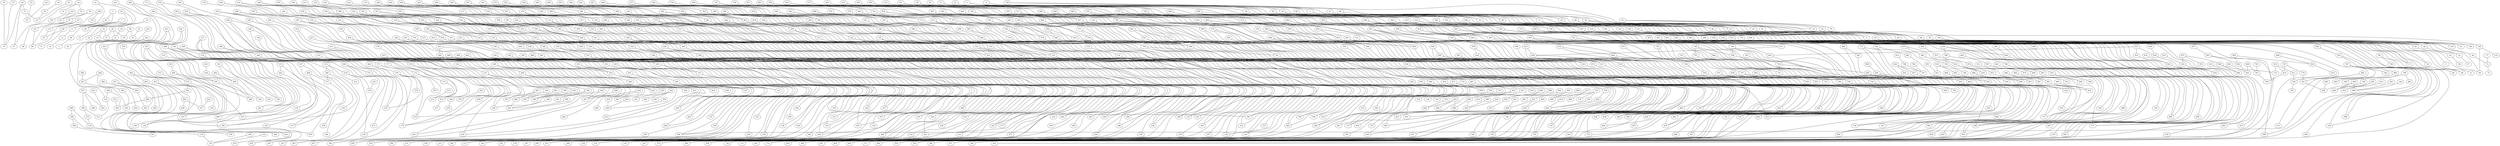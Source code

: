 strict graph {


	"79" [  weight=0 ];

	"79" -- "74" [  weight=0 ];

	"384" [  weight=0 ];

	"384" -- "210" [  weight=0 ];

	"384" -- "385" [  weight=0 ];

	"151" [  weight=0 ];

	"151" -- "146" [  weight=0 ];

	"590" [  weight=0 ];

	"590" -- "591" [  weight=0 ];

	"934" [  weight=0 ];

	"934" -- "931" [  weight=0 ];

	"934" -- "727" [  weight=0 ];

	"934" -- "935" [  weight=0 ];

	"511" [  weight=0 ];

	"511" -- "510" [  weight=0 ];

	"511" -- "514" [  weight=0 ];

	"511" -- "547" [  weight=0 ];

	"861" [  weight=0 ];

	"861" -- "864" [  weight=0 ];

	"165" [  weight=0 ];

	"165" -- "160" [  weight=0 ];

	"457" [  weight=0 ];

	"457" -- "456" [  weight=0 ];

	"457" -- "460" [  weight=0 ];

	"21" [  weight=0 ];

	"21" -- "20" [  weight=0 ];

	"514" [  weight=0 ];

	"514" -- "511" [  weight=0 ];

	"514" -- "516" [  weight=0 ];

	"329" [  weight=0 ];

	"329" -- "562" [  weight=0 ];

	"159" [  weight=0 ];

	"159" -- "158" [  weight=0 ];

	"604" [  weight=0 ];

	"604" -- "605" [  weight=0 ];

	"604" -- "636" [  weight=0 ];

	"604" -- "601" [  weight=0 ];

	"117" [  weight=0 ];

	"117" -- "112" [  weight=0 ];

	"46" [  weight=0 ];

	"46" -- "51" [  weight=0 ];

	"46" -- "74" [  weight=0 ];

	"46" -- "47" [  weight=0 ];

	"639" [  weight=0 ];

	"639" -- "634" [  weight=0 ];

	"270" [  weight=0 ];

	"270" -- "283" [  weight=0 ];

	"270" -- "271" [  weight=0 ];

	"168" [  weight=0 ];

	"168" -- "170" [  weight=0 ];

	"168" -- "474" [  weight=0 ];

	"168" -- "169" [  weight=0 ];

	"490" [  weight=0 ];

	"490" -- "491" [  weight=0 ];

	"750" [  weight=0 ];

	"750" -- "856" [  weight=0 ];

	"750" -- "751" [  weight=0 ];

	"750" -- "755" [  weight=0 ];

	"698" [  weight=0 ];

	"698" -- "566" [  weight=0 ];

	"149" [  weight=0 ];

	"149" -- "188" [  weight=0 ];

	"658" [  weight=0 ];

	"658" -- "655" [  weight=0 ];

	"658" -- "659" [  weight=0 ];

	"658" -- "647" [  weight=0 ];

	"434" [  weight=0 ];

	"434" -- "435" [  weight=0 ];

	"434" -- "407" [  weight=0 ];

	"434" -- "431" [  weight=0 ];

	"543" [  weight=0 ];

	"543" -- "538" [  weight=0 ];

	"922" [  weight=0 ];

	"922" -- "923" [  weight=0 ];

	"922" -- "965" [  weight=0 ];

	"495" [  weight=0 ];

	"495" -- "494" [  weight=0 ];

	"495" -- "610" [  weight=0 ];

	"320" [  weight=0 ];

	"320" -- "559" [  weight=0 ];

	"152" [  weight=0 ];

	"152" -- "157" [  weight=0 ];

	"230" [  weight=0 ];

	"230" -- "342" [  weight=0 ];

	"791" [  weight=0 ];

	"791" -- "832" [  weight=0 ];

	"791" -- "790" [  weight=0 ];

	"163" [  weight=0 ];

	"163" -- "158" [  weight=0 ];

	"163" -- "179" [  weight=0 ];

	"163" -- "162" [  weight=0 ];

	"606" [  weight=0 ];

	"606" -- "603" [  weight=0 ];

	"606" -- "607" [  weight=0 ];

	"606" -- "630" [  weight=0 ];

	"462" [  weight=0 ];

	"462" -- "379" [  weight=0 ];

	"462" -- "467" [  weight=0 ];

	"601" [  weight=0 ];

	"601" -- "604" [  weight=0 ];

	"601" -- "600" [  weight=0 ];

	"601" -- "599" [  weight=0 ];

	"877" [  weight=0 ];

	"877" -- "880" [  weight=0 ];

	"877" -- "888" [  weight=0 ];

	"877" -- "876" [  weight=0 ];

	"613" [  weight=0 ];

	"613" -- "616" [  weight=0 ];

	"613" -- "648" [  weight=0 ];

	"355" [  weight=0 ];

	"355" -- "369" [  weight=0 ];

	"355" -- "350" [  weight=0 ];

	"355" -- "354" [  weight=0 ];

	"739" [  weight=0 ];

	"739" -- "738" [  weight=0 ];

	"3" [  weight=0 ];

	"3" -- "6" [  weight=0 ];

	"3" -- "62" [  weight=0 ];

	"483" [  weight=0 ];

	"483" -- "482" [  weight=0 ];

	"463" [  weight=0 ];

	"463" -- "422" [  weight=0 ];

	"837" [  weight=0 ];

	"837" -- "901" [  weight=0 ];

	"34" [  weight=0 ];

	"34" -- "47" [  weight=0 ];

	"34" -- "35" [  weight=0 ];

	"34" -- "78" [  weight=0 ];

	"444" [  weight=0 ];

	"444" -- "441" [  weight=0 ];

	"542" [  weight=0 ];

	"542" -- "527" [  weight=0 ];

	"542" -- "531" [  weight=0 ];

	"674" [  weight=0 ];

	"674" -- "679" [  weight=0 ];

	"674" -- "809" [  weight=0 ];

	"902" [  weight=0 ];

	"902" -- "907" [  weight=0 ];

	"331" [  weight=0 ];

	"331" -- "326" [  weight=0 ];

	"331" -- "330" [  weight=0 ];

	"464" [  weight=0 ];

	"464" -- "381" [  weight=0 ];

	"464" -- "469" [  weight=0 ];

	"464" -- "465" [  weight=0 ];

	"363" [  weight=0 ];

	"363" -- "362" [  weight=0 ];

	"485" [  weight=0 ];

	"485" -- "656" [  weight=0 ];

	"485" -- "480" [  weight=0 ];

	"485" -- "484" [  weight=0 ];

	"929" [  weight=0 ];

	"929" -- "928" [  weight=0 ];

	"222" [  weight=0 ];

	"222" -- "210" [  weight=0 ];

	"737" [  weight=0 ];

	"737" -- "736" [  weight=0 ];

	"737" -- "928" [  weight=0 ];

	"555" [  weight=0 ];

	"555" -- "324" [  weight=0 ];

	"555" -- "554" [  weight=0 ];

	"555" -- "562" [  weight=0 ];

	"609" [  weight=0 ];

	"609" -- "596" [  weight=0 ];

	"609" -- "608" [  weight=0 ];

	"609" -- "607" [  weight=0 ];

	"217" [  weight=0 ];

	"217" -- "216" [  weight=0 ];

	"217" -- "221" [  weight=0 ];

	"217" -- "374" [  weight=0 ];

	"383" [  weight=0 ];

	"383" -- "458" [  weight=0 ];

	"62" [  weight=0 ];

	"62" -- "66" [  weight=0 ];

	"62" -- "3" [  weight=0 ];

	"779" [  weight=0 ];

	"779" -- "778" [  weight=0 ];

	"305" [  weight=0 ];

	"305" -- "304" [  weight=0 ];

	"305" -- "209" [  weight=0 ];

	"305" -- "307" [  weight=0 ];

	"448" [  weight=0 ];

	"448" -- "445" [  weight=0 ];

	"448" -- "397" [  weight=0 ];

	"582" [  weight=0 ];

	"582" -- "583" [  weight=0 ];

	"582" -- "579" [  weight=0 ];

	"466" [  weight=0 ];

	"466" -- "471" [  weight=0 ];

	"466" -- "467" [  weight=0 ];

	"466" -- "375" [  weight=0 ];

	"529" [  weight=0 ];

	"529" -- "528" [  weight=0 ];

	"109" [  weight=0 ];

	"109" -- "111" [  weight=0 ];

	"109" -- "107" [  weight=0 ];

	"552" [  weight=0 ];

	"552" -- "131" [  weight=0 ];

	"879" [  weight=0 ];

	"879" -- "882" [  weight=0 ];

	"879" -- "878" [  weight=0 ];

	"941" [  weight=0 ];

	"941" -- "952" [  weight=0 ];

	"941" -- "940" [  weight=0 ];

	"941" -- "944" [  weight=0 ];

	"13" [  weight=0 ];

	"13" [  weight=0 ];

	"522" [  weight=0 ];

	"522" -- "113" [  weight=0 ];

	"603" [  weight=0 ];

	"603" -- "606" [  weight=0 ];

	"741" [  weight=0 ];

	"741" -- "924" [  weight=0 ];

	"741" -- "740" [  weight=0 ];

	"741" -- "772" [  weight=0 ];

	"882" [  weight=0 ];

	"882" -- "914" [  weight=0 ];

	"882" -- "879" [  weight=0 ];

	"960" [  weight=0 ];

	"960" -- "957" [  weight=0 ];

	"960" -- "961" [  weight=0 ];

	"765" [  weight=0 ];

	"765" -- "764" [  weight=0 ];

	"103" [  weight=0 ];

	"103" -- "83" [  weight=0 ];

	"103" -- "105" [  weight=0 ];

	"396" [  weight=0 ];

	"396" -- "397" [  weight=0 ];

	"248" [  weight=0 ];

	"248" -- "236" [  weight=0 ];

	"248" -- "245" [  weight=0 ];

	"248" -- "249" [  weight=0 ];

	"567" [  weight=0 ];

	"567" -- "566" [  weight=0 ];

	"567" -- "506" [  weight=0 ];

	"294" [  weight=0 ];

	"294" -- "291" [  weight=0 ];

	"294" -- "295" [  weight=0 ];

	"649" [  weight=0 ];

	"649" -- "644" [  weight=0 ];

	"226" [  weight=0 ];

	"226" -- "227" [  weight=0 ];

	"226" -- "346" [  weight=0 ];

	"322" [  weight=0 ];

	"322" -- "323" [  weight=0 ];

	"322" -- "561" [  weight=0 ];

	"322" -- "327" [  weight=0 ];

	"176" [  weight=0 ];

	"176" -- "414" [  weight=0 ];

	"771" [  weight=0 ];

	"771" -- "766" [  weight=0 ];

	"550" [  weight=0 ];

	"550" -- "551" [  weight=0 ];

	"550" -- "129" [  weight=0 ];

	"783" [  weight=0 ];

	"783" -- "787" [  weight=0 ];

	"93" [  weight=0 ];

	"93" -- "96" [  weight=0 ];

	"93" -- "88" [  weight=0 ];

	"93" -- "92" [  weight=0 ];

	"304" [  weight=0 ];

	"304" -- "265" [  weight=0 ];

	"304" -- "309" [  weight=0 ];

	"304" -- "305" [  weight=0 ];

	"290" [  weight=0 ];

	"290" -- "291" [  weight=0 ];

	"290" -- "298" [  weight=0 ];

	"97" [  weight=0 ];

	"97" -- "99" [  weight=0 ];

	"97" -- "111" [  weight=0 ];

	"759" [  weight=0 ];

	"759" -- "722" [  weight=0 ];

	"759" -- "754" [  weight=0 ];

	"759" -- "758" [  weight=0 ];

	"105" [  weight=0 ];

	"105" -- "103" [  weight=0 ];

	"201" [  weight=0 ];

	"201" -- "390" [  weight=0 ];

	"201" -- "200" [  weight=0 ];

	"767" [  weight=0 ];

	"767" -- "814" [  weight=0 ];

	"767" -- "774" [  weight=0 ];

	"521" [  weight=0 ];

	"521" -- "545" [  weight=0 ];

	"949" [  weight=0 ];

	"949" -- "945" [  weight=0 ];

	"82" [  weight=0 ];

	"82" -- "87" [  weight=0 ];

	"82" -- "83" [  weight=0 ];

	"813" [  weight=0 ];

	"813" -- "796" [  weight=0 ];

	"427" [  weight=0 ];

	"427" -- "426" [  weight=0 ];

	"810" [  weight=0 ];

	"810" -- "775" [  weight=0 ];

	"810" -- "811" [  weight=0 ];

	"810" -- "814" [  weight=0 ];

	"748" [  weight=0 ];

	"748" -- "749" [  weight=0 ];

	"748" -- "862" [  weight=0 ];

	"748" -- "753" [  weight=0 ];

	"869" [  weight=0 ];

	"869" -- "896" [  weight=0 ];

	"1" [  weight=0 ];

	"1" -- "4" [  weight=0 ];

	"1" -- "60" [  weight=0 ];

	"1" [  weight=0 ];

	"663" [  weight=0 ];

	"663" -- "661" [  weight=0 ];

	"225" [  weight=0 ];

	"225" -- "112" [  weight=0 ];

	"225" -- "224" [  weight=0 ];

	"225" -- "228" [  weight=0 ];

	"372" [  weight=0 ];

	"372" -- "385" [  weight=0 ];

	"37" [  weight=0 ];

	"37" -- "36" [  weight=0 ];

	"37" -- "24" [  weight=0 ];

	"870" [  weight=0 ];

	"870" -- "871" [  weight=0 ];

	"58" [  weight=0 ];

	"58" -- "59" [  weight=0 ];

	"773" [  weight=0 ];

	"773" -- "768" [  weight=0 ];

	"773" -- "785" [  weight=0 ];

	"773" -- "772" [  weight=0 ];

	"503" [  weight=0 ];

	"503" -- "498" [  weight=0 ];

	"413" [  weight=0 ];

	"413" -- "432" [  weight=0 ];

	"413" -- "408" [  weight=0 ];

	"413" -- "412" [  weight=0 ];

	"892" [  weight=0 ];

	"892" -- "896" [  weight=0 ];

	"892" -- "893" [  weight=0 ];

	"339" [  weight=0 ];

	"339" -- "342" [  weight=0 ];

	"857" [  weight=0 ];

	"857" -- "856" [  weight=0 ];

	"857" -- "860" [  weight=0 ];

	"857" -- "913" [  weight=0 ];

	"744" [  weight=0 ];

	"744" -- "866" [  weight=0 ];

	"744" -- "745" [  weight=0 ];

	"744" -- "749" [  weight=0 ];

	"291" [  weight=0 ];

	"291" -- "262" [  weight=0 ];

	"291" -- "290" [  weight=0 ];

	"291" -- "294" [  weight=0 ];

	"65" [  weight=0 ];

	"65" -- "64" [  weight=0 ];

	"583" [  weight=0 ];

	"583" -- "510" [  weight=0 ];

	"583" -- "582" [  weight=0 ];

	"583" -- "585" [  weight=0 ];

	"250" [  weight=0 ];

	"250" -- "251" [  weight=0 ];

	"250" -- "238" [  weight=0 ];

	"254" [  weight=0 ];

	"254" -- "255" [  weight=0 ];

	"254" -- "243" [  weight=0 ];

	"411" [  weight=0 ];

	"411" -- "410" [  weight=0 ];

	"411" -- "430" [  weight=0 ];

	"826" [  weight=0 ];

	"826" -- "797" [  weight=0 ];

	"826" -- "831" [  weight=0 ];

	"826" -- "827" [  weight=0 ];

	"68" [  weight=0 ];

	"68" -- "48" [  weight=0 ];

	"68" -- "69" [  weight=0 ];

	"828" [  weight=0 ];

	"828" -- "833" [  weight=0 ];

	"914" [  weight=0 ];

	"914" -- "919" [  weight=0 ];

	"914" -- "915" [  weight=0 ];

	"914" -- "882" [  weight=0 ];

	"871" [  weight=0 ];

	"871" -- "874" [  weight=0 ];

	"871" -- "870" [  weight=0 ];

	"38" [  weight=0 ];

	"38" -- "39" [  weight=0 ];

	"38" -- "43" [  weight=0 ];

	"611" [  weight=0 ];

	"611" -- "610" [  weight=0 ];

	"440" [  weight=0 ];

	"440" -- "441" [  weight=0 ];

	"440" -- "405" [  weight=0 ];

	"440" -- "437" [  weight=0 ];

	"209" [  weight=0 ];

	"209" -- "305" [  weight=0 ];

	"236" [  weight=0 ];

	"236" -- "248" [  weight=0 ];

	"185" [  weight=0 ];

	"185" -- "184" [  weight=0 ];

	"185" -- "180" [  weight=0 ];

	"678" [  weight=0 ];

	"678" -- "624" [  weight=0 ];

	"678" -- "679" [  weight=0 ];

	"155" [  weight=0 ];

	"155" -- "186" [  weight=0 ];

	"111" [  weight=0 ];

	"111" -- "97" [  weight=0 ];

	"111" -- "67" [  weight=0 ];

	"111" -- "109" [  weight=0 ];

	"171" [  weight=0 ];

	"171" -- "170" [  weight=0 ];

	"532" [  weight=0 ];

	"532" -- "123" [  weight=0 ];

	"532" -- "533" [  weight=0 ];

	"817" [  weight=0 ];

	"817" -- "889" [  weight=0 ];

	"817" -- "816" [  weight=0 ];

	"599" [  weight=0 ];

	"599" -- "601" [  weight=0 ];

	"468" [  weight=0 ];

	"468" -- "377" [  weight=0 ];

	"468" -- "473" [  weight=0 ];

	"179" [  weight=0 ];

	"179" -- "174" [  weight=0 ];

	"179" -- "178" [  weight=0 ];

	"179" -- "163" [  weight=0 ];

	"332" [  weight=0 ];

	"332" -- "334" [  weight=0 ];

	"499" [  weight=0 ];

	"499" -- "664" [  weight=0 ];

	"499" -- "494" [  weight=0 ];

	"499" -- "498" [  weight=0 ];

	"232" [  weight=0 ];

	"232" -- "233" [  weight=0 ];

	"232" -- "336" [  weight=0 ];

	"232" -- "229" [  weight=0 ];

	"338" [  weight=0 ];

	"338" -- "234" [  weight=0 ];

	"51" [  weight=0 ];

	"51" -- "46" [  weight=0 ];

	"51" -- "50" [  weight=0 ];

	"51" -- "54" [  weight=0 ];

	"310" [  weight=0 ];

	"310" -- "311" [  weight=0 ];

	"624" [  weight=0 ];

	"624" -- "678" [  weight=0 ];

	"624" -- "621" [  weight=0 ];

	"624" -- "625" [  weight=0 ];

	"814" [  weight=0 ];

	"814" -- "767" [  weight=0 ];

	"814" -- "810" [  weight=0 ];

	"814" -- "786" [  weight=0 ];

	"157" [  weight=0 ];

	"157" -- "152" [  weight=0 ];

	"157" -- "156" [  weight=0 ];

	"157" -- "180" [  weight=0 ];

	"864" [  weight=0 ];

	"864" -- "742" [  weight=0 ];

	"864" -- "865" [  weight=0 ];

	"864" -- "861" [  weight=0 ];

	"935" [  weight=0 ];

	"935" -- "954" [  weight=0 ];

	"935" -- "934" [  weight=0 ];

	"935" -- "938" [  weight=0 ];

	"500" [  weight=0 ];

	"500" -- "501" [  weight=0 ];

	"500" -- "146" [  weight=0 ];

	"807" [  weight=0 ];

	"807" -- "778" [  weight=0 ];

	"931" [  weight=0 ];

	"931" -- "934" [  weight=0 ];

	"933" [  weight=0 ];

	"933" -- "932" [  weight=0 ];

	"933" -- "936" [  weight=0 ];

	"87" [  weight=0 ];

	"87" -- "86" [  weight=0 ];

	"87" -- "82" [  weight=0 ];

	"87" -- "101" [  weight=0 ];

	"263" [  weight=0 ];

	"263" -- "262" [  weight=0 ];

	"947" [  weight=0 ];

	"947" -- "946" [  weight=0 ];

	"28" [  weight=0 ];

	"28" -- "80" [  weight=0 ];

	"28" -- "29" [  weight=0 ];

	"719" [  weight=0 ];

	"719" -- "722" [  weight=0 ];

	"719" -- "718" [  weight=0 ];

	"719" -- "762" [  weight=0 ];

	"47" [  weight=0 ];

	"47" -- "46" [  weight=0 ];

	"47" -- "34" [  weight=0 ];

	"856" [  weight=0 ];

	"856" -- "750" [  weight=0 ];

	"856" -- "857" [  weight=0 ];

	"562" [  weight=0 ];

	"562" -- "329" [  weight=0 ];

	"562" -- "563" [  weight=0 ];

	"562" -- "555" [  weight=0 ];

	"764" [  weight=0 ];

	"764" -- "721" [  weight=0 ];

	"764" -- "805" [  weight=0 ];

	"764" -- "765" [  weight=0 ];

	"7" [  weight=0 ];

	"7" -- "6" [  weight=0 ];

	"484" [  weight=0 ];

	"484" -- "485" [  weight=0 ];

	"536" [  weight=0 ];

	"536" -- "127" [  weight=0 ];

	"800" [  weight=0 ];

	"800" -- "801" [  weight=0 ];

	"6" [  weight=0 ];

	"6" -- "7" [  weight=0 ];

	"6" -- "3" [  weight=0 ];

	"6" -- "11" [  weight=0 ];

	"196" [  weight=0 ];

	"196" -- "197" [  weight=0 ];

	"196" -- "141" [  weight=0 ];

	"32" [  weight=0 ];

	"32" -- "45" [  weight=0 ];

	"32" -- "76" [  weight=0 ];

	"32" -- "33" [  weight=0 ];

	"770" [  weight=0 ];

	"770" -- "965" [  weight=0 ];

	"605" [  weight=0 ];

	"605" -- "604" [  weight=0 ];

	"605" -- "608" [  weight=0 ];

	"709" [  weight=0 ];

	"709" -- "708" [  weight=0 ];

	"709" -- "964" [  weight=0 ];

	"709" -- "700" [  weight=0 ];

	"527" [  weight=0 ];

	"527" -- "526" [  weight=0 ];

	"527" -- "542" [  weight=0 ];

	"527" -- "530" [  weight=0 ];

	"446" [  weight=0 ];

	"446" -- "443" [  weight=0 ];

	"446" -- "395" [  weight=0 ];

	"862" [  weight=0 ];

	"862" -- "863" [  weight=0 ];

	"862" -- "748" [  weight=0 ];

	"858" [  weight=0 ];

	"858" -- "855" [  weight=0 ];

	"858" -- "752" [  weight=0 ];

	"858" -- "859" [  weight=0 ];

	"114" [  weight=0 ];

	"114" -- "115" [  weight=0 ];

	"275" [  weight=0 ];

	"275" -- "278" [  weight=0 ];

	"275" -- "274" [  weight=0 ];

	"275" -- "273" [  weight=0 ];

	"390" [  weight=0 ];

	"390" -- "201" [  weight=0 ];

	"390" -- "395" [  weight=0 ];

	"390" -- "391" [  weight=0 ];

	"558" [  weight=0 ];

	"558" -- "551" [  weight=0 ];

	"558" -- "559" [  weight=0 ];

	"558" -- "587" [  weight=0 ];

	"70" [  weight=0 ];

	"70" -- "50" [  weight=0 ];

	"188" [  weight=0 ];

	"188" -- "189" [  weight=0 ];

	"188" -- "149" [  weight=0 ];

	"768" [  weight=0 ];

	"768" -- "773" [  weight=0 ];

	"706" [  weight=0 ];

	"706" -- "707" [  weight=0 ];

	"336" [  weight=0 ];

	"336" -- "232" [  weight=0 ];

	"953" [  weight=0 ];

	"953" -- "952" [  weight=0 ];

	"541" [  weight=0 ];

	"541" -- "540" [  weight=0 ];

	"541" -- "537" [  weight=0 ];

	"838" [  weight=0 ];

	"838" -- "839" [  weight=0 ];

	"838" -- "843" [  weight=0 ];

	"838" -- "789" [  weight=0 ];

	"131" [  weight=0 ];

	"131" -- "126" [  weight=0 ];

	"131" -- "130" [  weight=0 ];

	"131" -- "552" [  weight=0 ];

	"191" [  weight=0 ];

	"191" -- "186" [  weight=0 ];

	"191" -- "190" [  weight=0 ];

	"207" [  weight=0 ];

	"207" -- "206" [  weight=0 ];

	"207" -- "388" [  weight=0 ];

	"207" -- "202" [  weight=0 ];

	"49" [  weight=0 ];

	"49" -- "48" [  weight=0 ];

	"49" -- "52" [  weight=0 ];

	"49" -- "44" [  weight=0 ];

	"95" [  weight=0 ];

	"95" -- "90" [  weight=0 ];

	"95" -- "94" [  weight=0 ];

	"346" [  weight=0 ];

	"346" -- "226" [  weight=0 ];

	"346" -- "347" [  weight=0 ];

	"404" [  weight=0 ];

	"404" -- "409" [  weight=0 ];

	"416" [  weight=0 ];

	"416" -- "417" [  weight=0 ];

	"101" [  weight=0 ];

	"101" -- "99" [  weight=0 ];

	"101" -- "87" [  weight=0 ];

	"124" [  weight=0 ];

	"124" -- "129" [  weight=0 ];

	"124" -- "125" [  weight=0 ];

	"124" -- "240" [  weight=0 ];

	"397" [  weight=0 ];

	"397" -- "396" [  weight=0 ];

	"397" -- "448" [  weight=0 ];

	"397" -- "392" [  weight=0 ];

	"118" [  weight=0 ];

	"118" -- "119" [  weight=0 ];

	"118" -- "123" [  weight=0 ];

	"458" [  weight=0 ];

	"458" -- "455" [  weight=0 ];

	"458" -- "383" [  weight=0 ];

	"458" -- "459" [  weight=0 ];

	"120" [  weight=0 ];

	"120" -- "233" [  weight=0 ];

	"120" -- "121" [  weight=0 ];

	"260" [  weight=0 ];

	"260" -- "265" [  weight=0 ];

	"260" -- "261" [  weight=0 ];

	"260" -- "289" [  weight=0 ];

	"373" [  weight=0 ];

	"373" -- "472" [  weight=0 ];

	"729" [  weight=0 ];

	"729" -- "728" [  weight=0 ];

	"729" -- "936" [  weight=0 ];

	"729" -- "732" [  weight=0 ];

	"811" [  weight=0 ];

	"811" -- "810" [  weight=0 ];

	"811" -- "794" [  weight=0 ];

	"243" [  weight=0 ];

	"243" -- "242" [  weight=0 ];

	"243" -- "239" [  weight=0 ];

	"243" -- "254" [  weight=0 ];

	"472" [  weight=0 ];

	"472" -- "473" [  weight=0 ];

	"472" -- "373" [  weight=0 ];

	"472" -- "461" [  weight=0 ];

	"433" [  weight=0 ];

	"433" -- "436" [  weight=0 ];

	"442" [  weight=0 ];

	"442" -- "443" [  weight=0 ];

	"442" -- "399" [  weight=0 ];

	"315" [  weight=0 ];

	"315" -- "327" [  weight=0 ];

	"315" -- "314" [  weight=0 ];

	"660" [  weight=0 ];

	"660" -- "661" [  weight=0 ];

	"749" [  weight=0 ];

	"749" -- "748" [  weight=0 ];

	"749" -- "744" [  weight=0 ];

	"749" -- "736" [  weight=0 ];

	"641" [  weight=0 ];

	"641" -- "621" [  weight=0 ];

	"835" [  weight=0 ];

	"835" -- "834" [  weight=0 ];

	"308" [  weight=0 ];

	"308" -- "313" [  weight=0 ];

	"75" [  weight=0 ];

	"75" -- "74" [  weight=0 ];

	"680" [  weight=0 ];

	"680" -- "681" [  weight=0 ];

	"680" -- "578" [  weight=0 ];

	"680" -- "713" [  weight=0 ];

	"300" [  weight=0 ];

	"300" -- "302" [  weight=0 ];

	"206" [  weight=0 ];

	"206" -- "207" [  weight=0 ];

	"206" -- "135" [  weight=0 ];

	"206" -- "211" [  weight=0 ];

	"274" [  weight=0 ];

	"274" -- "275" [  weight=0 ];

	"237" [  weight=0 ];

	"237" -- "241" [  weight=0 ];

	"451" [  weight=0 ];

	"451" -- "450" [  weight=0 ];

	"451" -- "454" [  weight=0 ];

	"544" [  weight=0 ];

	"544" -- "533" [  weight=0 ];

	"544" -- "545" [  weight=0 ];

	"205" [  weight=0 ];

	"205" -- "200" [  weight=0 ];

	"717" [  weight=0 ];

	"717" -- "707" [  weight=0 ];

	"717" -- "572" [  weight=0 ];

	"717" -- "714" [  weight=0 ];

	"474" [  weight=0 ];

	"474" -- "475" [  weight=0 ];

	"474" -- "479" [  weight=0 ];

	"474" -- "168" [  weight=0 ];

	"221" [  weight=0 ];

	"221" -- "217" [  weight=0 ];

	"91" [  weight=0 ];

	"91" -- "90" [  weight=0 ];

	"91" -- "99" [  weight=0 ];

	"551" [  weight=0 ];

	"551" -- "558" [  weight=0 ];

	"551" -- "550" [  weight=0 ];

	"551" -- "546" [  weight=0 ];

	"398" [  weight=0 ];

	"398" -- "399" [  weight=0 ];

	"615" [  weight=0 ];

	"615" -- "618" [  weight=0 ];

	"612" [  weight=0 ];

	"612" -- "667" [  weight=0 ];

	"256" [  weight=0 ];

	"256" -- "293" [  weight=0 ];

	"256" -- "257" [  weight=0 ];

	"98" [  weight=0 ];

	"98" -- "100" [  weight=0 ];

	"229" [  weight=0 ];

	"229" -- "228" [  weight=0 ];

	"229" -- "232" [  weight=0 ];

	"229" -- "116" [  weight=0 ];

	"925" [  weight=0 ];

	"925" -- "924" [  weight=0 ];

	"925" -- "928" [  weight=0 ];

	"925" -- "948" [  weight=0 ];

	"12" [  weight=0 ];

	"12" -- "88" [  weight=0 ];

	"12" -- "17" [  weight=0 ];

	"874" [  weight=0 ];

	"874" -- "875" [  weight=0 ];

	"874" -- "906" [  weight=0 ];

	"874" -- "871" [  weight=0 ];

	"288" [  weight=0 ];

	"288" -- "289" [  weight=0 ];

	"288" -- "296" [  weight=0 ];

	"106" [  weight=0 ];

	"106" -- "108" [  weight=0 ];

	"106" -- "104" [  weight=0 ];

	"487" [  weight=0 ];

	"487" -- "486" [  weight=0 ];

	"487" -- "482" [  weight=0 ];

	"487" -- "655" [  weight=0 ];

	"790" [  weight=0 ];

	"790" -- "791" [  weight=0 ];

	"853" [  weight=0 ];

	"853" -- "852" [  weight=0 ];

	"853" -- "917" [  weight=0 ];

	"80" [  weight=0 ];

	"80" -- "28" [  weight=0 ];

	"367" [  weight=0 ];

	"367" -- "369" [  weight=0 ];

	"652" [  weight=0 ];

	"652" -- "653" [  weight=0 ];

	"652" -- "661" [  weight=0 ];

	"903" [  weight=0 ];

	"903" -- "839" [  weight=0 ];

	"840" [  weight=0 ];

	"840" -- "841" [  weight=0 ];

	"242" [  weight=0 ];

	"242" -- "235" [  weight=0 ];

	"242" -- "243" [  weight=0 ];

	"401" [  weight=0 ];

	"401" -- "400" [  weight=0 ];

	"160" [  weight=0 ];

	"160" -- "482" [  weight=0 ];

	"160" -- "161" [  weight=0 ];

	"160" -- "165" [  weight=0 ];

	"586" [  weight=0 ];

	"586" -- "587" [  weight=0 ];

	"146" [  weight=0 ];

	"146" -- "500" [  weight=0 ];

	"146" -- "147" [  weight=0 ];

	"146" -- "151" [  weight=0 ];

	"354" [  weight=0 ];

	"354" -- "355" [  weight=0 ];

	"354" -- "343" [  weight=0 ];

	"89" [  weight=0 ];

	"89" -- "88" [  weight=0 ];

	"282" [  weight=0 ];

	"282" -- "280" [  weight=0 ];

	"282" -- "283" [  weight=0 ];

	"282" -- "299" [  weight=0 ];

	"713" [  weight=0 ];

	"713" -- "708" [  weight=0 ];

	"713" -- "680" [  weight=0 ];

	"480" [  weight=0 ];

	"480" -- "485" [  weight=0 ];

	"348" [  weight=0 ];

	"348" -- "345" [  weight=0 ];

	"348" -- "353" [  weight=0 ];

	"348" -- "349" [  weight=0 ];

	"471" [  weight=0 ];

	"471" -- "466" [  weight=0 ];

	"437" [  weight=0 ];

	"437" -- "440" [  weight=0 ];

	"42" [  weight=0 ];

	"42" -- "43" [  weight=0 ];

	"231" [  weight=0 ];

	"231" -- "234" [  weight=0 ];

	"297" [  weight=0 ];

	"297" -- "284" [  weight=0 ];

	"297" -- "296" [  weight=0 ];

	"350" [  weight=0 ];

	"350" -- "355" [  weight=0 ];

	"350" -- "347" [  weight=0 ];

	"350" -- "351" [  weight=0 ];

	"576" [  weight=0 ];

	"576" -- "714" [  weight=0 ];

	"447" [  weight=0 ];

	"447" -- "450" [  weight=0 ];

	"646" [  weight=0 ];

	"646" -- "491" [  weight=0 ];

	"747" [  weight=0 ];

	"747" -- "734" [  weight=0 ];

	"747" -- "746" [  weight=0 ];

	"343" [  weight=0 ];

	"343" -- "354" [  weight=0 ];

	"343" -- "342" [  weight=0 ];

	"662" [  weight=0 ];

	"662" -- "475" [  weight=0 ];

	"662" -- "659" [  weight=0 ];

	"476" [  weight=0 ];

	"476" -- "170" [  weight=0 ];

	"476" -- "481" [  weight=0 ];

	"276" [  weight=0 ];

	"276" -- "293" [  weight=0 ];

	"276" -- "277" [  weight=0 ];

	"276" -- "273" [  weight=0 ];

	"443" [  weight=0 ];

	"443" -- "446" [  weight=0 ];

	"443" -- "442" [  weight=0 ];

	"568" [  weight=0 ];

	"568" -- "699" [  weight=0 ];

	"574" [  weight=0 ];

	"574" -- "575" [  weight=0 ];

	"715" [  weight=0 ];

	"715" -- "714" [  weight=0 ];

	"801" [  weight=0 ];

	"801" -- "822" [  weight=0 ];

	"801" -- "800" [  weight=0 ];

	"801" -- "804" [  weight=0 ];

	"129" [  weight=0 ];

	"129" -- "128" [  weight=0 ];

	"129" -- "550" [  weight=0 ];

	"129" -- "124" [  weight=0 ];

	"410" [  weight=0 ];

	"410" -- "411" [  weight=0 ];

	"635" [  weight=0 ];

	"635" -- "630" [  weight=0 ];

	"635" -- "634" [  weight=0 ];

	"635" -- "623" [  weight=0 ];

	"22" [  weight=0 ];

	"22" -- "23" [  weight=0 ];

	"22" -- "19" [  weight=0 ];

	"22" -- "27" [  weight=0 ];

	"753" [  weight=0 ];

	"753" -- "748" [  weight=0 ];

	"753" -- "732" [  weight=0 ];

	"695" [  weight=0 ];

	"695" -- "697" [  weight=0 ];

	"695" -- "694" [  weight=0 ];

	"695" -- "690" [  weight=0 ];

	"537" [  weight=0 ];

	"537" -- "541" [  weight=0 ];

	"778" [  weight=0 ];

	"778" -- "802" [  weight=0 ];

	"778" -- "779" [  weight=0 ];

	"778" -- "807" [  weight=0 ];

	"702" [  weight=0 ];

	"702" -- "703" [  weight=0 ];

	"702" -- "711" [  weight=0 ];

	"702" -- "963" [  weight=0 ];

	"60" [  weight=0 ];

	"60" -- "1" [  weight=0 ];

	"60" -- "64" [  weight=0 ];

	"716" [  weight=0 ];

	"716" -- "705" [  weight=0 ];

	"716" -- "712" [  weight=0 ];

	"716" -- "570" [  weight=0 ];

	"760" [  weight=0 ];

	"760" -- "761" [  weight=0 ];

	"760" -- "850" [  weight=0 ];

	"436" [  weight=0 ];

	"436" -- "409" [  weight=0 ];

	"436" -- "433" [  weight=0 ];

	"156" [  weight=0 ];

	"156" -- "486" [  weight=0 ];

	"156" -- "157" [  weight=0 ];

	"948" [  weight=0 ];

	"948" -- "925" [  weight=0 ];

	"654" [  weight=0 ];

	"654" -- "479" [  weight=0 ];

	"685" [  weight=0 ];

	"685" -- "684" [  weight=0 ];

	"685" -- "766" [  weight=0 ];

	"125" [  weight=0 ];

	"125" -- "124" [  weight=0 ];

	"125" -- "534" [  weight=0 ];

	"821" [  weight=0 ];

	"821" -- "820" [  weight=0 ];

	"358" [  weight=0 ];

	"358" -- "359" [  weight=0 ];

	"656" [  weight=0 ];

	"656" -- "485" [  weight=0 ];

	"656" -- "481" [  weight=0 ];

	"656" -- "657" [  weight=0 ];

	"640" [  weight=0 ];

	"640" -- "600" [  weight=0 ];

	"640" -- "645" [  weight=0 ];

	"809" [  weight=0 ];

	"809" -- "674" [  weight=0 ];

	"809" -- "808" [  weight=0 ];

	"809" -- "780" [  weight=0 ];

	"425" [  weight=0 ];

	"425" -- "428" [  weight=0 ];

	"425" -- "424" [  weight=0 ];

	"577" [  weight=0 ];

	"577" -- "575" [  weight=0 ];

	"534" [  weight=0 ];

	"534" -- "125" [  weight=0 ];

	"534" -- "535" [  weight=0 ];

	"534" -- "531" [  weight=0 ];

	"295" [  weight=0 ];

	"295" -- "294" [  weight=0 ];

	"295" -- "258" [  weight=0 ];

	"938" [  weight=0 ];

	"938" -- "939" [  weight=0 ];

	"938" -- "935" [  weight=0 ];

	"938" -- "723" [  weight=0 ];

	"208" [  weight=0 ];

	"208" -- "220" [  weight=0 ];

	"208" -- "382" [  weight=0 ];

	"63" [  weight=0 ];

	"63" -- "50" [  weight=0 ];

	"751" [  weight=0 ];

	"751" -- "750" [  weight=0 ];

	"751" -- "730" [  weight=0 ];

	"342" [  weight=0 ];

	"342" -- "230" [  weight=0 ];

	"342" -- "339" [  weight=0 ];

	"342" -- "343" [  weight=0 ];

	"908" [  weight=0 ];

	"908" -- "913" [  weight=0 ];

	"581" [  weight=0 ];

	"581" -- "579" [  weight=0 ];

	"392" [  weight=0 ];

	"392" -- "397" [  weight=0 ];

	"392" -- "393" [  weight=0 ];

	"133" [  weight=0 ];

	"133" -- "328" [  weight=0 ];

	"133" -- "132" [  weight=0 ];

	"133" -- "204" [  weight=0 ];

	"257" [  weight=0 ];

	"257" -- "272" [  weight=0 ];

	"257" -- "256" [  weight=0 ];

	"257" -- "312" [  weight=0 ];

	"488" [  weight=0 ];

	"488" -- "493" [  weight=0 ];

	"488" -- "489" [  weight=0 ];

	"488" -- "158" [  weight=0 ];

	"839" [  weight=0 ];

	"839" -- "834" [  weight=0 ];

	"839" -- "838" [  weight=0 ];

	"839" -- "903" [  weight=0 ];

	"703" [  weight=0 ];

	"703" -- "702" [  weight=0 ];

	"937" [  weight=0 ];

	"937" -- "955" [  weight=0 ];

	"517" [  weight=0 ];

	"517" -- "540" [  weight=0 ];

	"365" [  weight=0 ];

	"365" -- "368" [  weight=0 ];

	"682" [  weight=0 ];

	"682" -- "683" [  weight=0 ];

	"682" -- "580" [  weight=0 ];

	"831" [  weight=0 ];

	"831" -- "830" [  weight=0 ];

	"831" -- "826" [  weight=0 ];

	"233" [  weight=0 ];

	"233" -- "120" [  weight=0 ];

	"233" -- "240" [  weight=0 ];

	"233" -- "232" [  weight=0 ];

	"598" [  weight=0 ];

	"598" -- "638" [  weight=0 ];

	"598" -- "651" [  weight=0 ];

	"642" [  weight=0 ];

	"642" -- "647" [  weight=0 ];

	"642" -- "643" [  weight=0 ];

	"642" -- "650" [  weight=0 ];

	"113" [  weight=0 ];

	"113" -- "112" [  weight=0 ];

	"113" -- "115" [  weight=0 ];

	"113" -- "522" [  weight=0 ];

	"595" [  weight=0 ];

	"595" -- "570" [  weight=0 ];

	"510" [  weight=0 ];

	"510" -- "583" [  weight=0 ];

	"510" -- "511" [  weight=0 ];

	"510" -- "512" [  weight=0 ];

	"203" [  weight=0 ];

	"203" -- "202" [  weight=0 ];

	"651" [  weight=0 ];

	"651" -- "598" [  weight=0 ];

	"651" -- "653" [  weight=0 ];

	"762" [  weight=0 ];

	"762" -- "719" [  weight=0 ];

	"762" -- "803" [  weight=0 ];

	"653" [  weight=0 ];

	"653" -- "600" [  weight=0 ];

	"653" -- "652" [  weight=0 ];

	"653" -- "651" [  weight=0 ];

	"924" [  weight=0 ];

	"924" -- "741" [  weight=0 ];

	"924" -- "925" [  weight=0 ];

	"911" [  weight=0 ];

	"911" -- "906" [  weight=0 ];

	"842" [  weight=0 ];

	"842" -- "867" [  weight=0 ];

	"194" [  weight=0 ];

	"194" -- "195" [  weight=0 ];

	"194" -- "199" [  weight=0 ];

	"135" [  weight=0 ];

	"135" -- "134" [  weight=0 ];

	"135" -- "206" [  weight=0 ];

	"167" [  weight=0 ];

	"167" -- "175" [  weight=0 ];

	"167" -- "166" [  weight=0 ];

	"808" [  weight=0 ];

	"808" -- "809" [  weight=0 ];

	"665" [  weight=0 ];

	"665" -- "664" [  weight=0 ];

	"362" [  weight=0 ];

	"362" -- "335" [  weight=0 ];

	"362" -- "360" [  weight=0 ];

	"362" -- "363" [  weight=0 ];

	"888" [  weight=0 ];

	"888" -- "893" [  weight=0 ];

	"888" -- "877" [  weight=0 ];

	"830" [  weight=0 ];

	"830" -- "831" [  weight=0 ];

	"901" [  weight=0 ];

	"901" -- "900" [  weight=0 ];

	"901" -- "868" [  weight=0 ];

	"901" -- "837" [  weight=0 ];

	"122" [  weight=0 ];

	"122" -- "123" [  weight=0 ];

	"122" -- "127" [  weight=0 ];

	"122" -- "235" [  weight=0 ];

	"439" [  weight=0 ];

	"439" -- "438" [  weight=0 ];

	"351" [  weight=0 ];

	"351" -- "350" [  weight=0 ];

	"351" -- "366" [  weight=0 ];

	"728" [  weight=0 ];

	"728" -- "725" [  weight=0 ];

	"728" -- "757" [  weight=0 ];

	"728" -- "729" [  weight=0 ];

	"854" [  weight=0 ];

	"854" -- "756" [  weight=0 ];

	"36" [  weight=0 ];

	"36" -- "41" [  weight=0 ];

	"36" -- "37" [  weight=0 ];

	"36" -- "33" [  weight=0 ];

	"614" [  weight=0 ];

	"614" -- "669" [  weight=0 ];

	"375" [  weight=0 ];

	"375" -- "374" [  weight=0 ];

	"375" -- "466" [  weight=0 ];

	"733" [  weight=0 ];

	"733" -- "732" [  weight=0 ];

	"774" [  weight=0 ];

	"774" -- "767" [  weight=0 ];

	"774" -- "591" [  weight=0 ];

	"526" [  weight=0 ];

	"526" -- "527" [  weight=0 ];

	"84" [  weight=0 ];

	"84" -- "16" [  weight=0 ];

	"108" [  weight=0 ];

	"108" -- "106" [  weight=0 ];

	"108" -- "110" [  weight=0 ];

	"108" -- "69" [  weight=0 ];

	"258" [  weight=0 ];

	"258" -- "295" [  weight=0 ];

	"26" [  weight=0 ];

	"26" -- "31" [  weight=0 ];

	"26" -- "39" [  weight=0 ];

	"26" -- "27" [  weight=0 ];

	"743" [  weight=0 ];

	"743" -- "782" [  weight=0 ];

	"743" -- "742" [  weight=0 ];

	"743" -- "738" [  weight=0 ];

	"564" [  weight=0 ];

	"564" -- "557" [  weight=0 ];

	"966" [  weight=0 ];

	"966" -- "967" [  weight=0 ];

	"966" -- "711" [  weight=0 ];

	"942" [  weight=0 ];

	"942" -- "939" [  weight=0 ];

	"897" [  weight=0 ];

	"897" -- "825" [  weight=0 ];

	"897" -- "896" [  weight=0 ];

	"692" [  weight=0 ];

	"692" -- "554" [  weight=0 ];

	"452" [  weight=0 ];

	"452" -- "453" [  weight=0 ];

	"452" -- "393" [  weight=0 ];

	"452" -- "449" [  weight=0 ];

	"950" [  weight=0 ];

	"950" -- "939" [  weight=0 ];

	"345" [  weight=0 ];

	"345" -- "344" [  weight=0 ];

	"345" -- "347" [  weight=0 ];

	"345" -- "348" [  weight=0 ];

	"475" [  weight=0 ];

	"475" -- "477" [  weight=0 ];

	"475" -- "474" [  weight=0 ];

	"475" -- "662" [  weight=0 ];

	"683" [  weight=0 ];

	"683" -- "686" [  weight=0 ];

	"683" -- "697" [  weight=0 ];

	"683" -- "682" [  weight=0 ];

	"889" [  weight=0 ];

	"889" -- "817" [  weight=0 ];

	"608" [  weight=0 ];

	"608" -- "609" [  weight=0 ];

	"608" -- "632" [  weight=0 ];

	"608" -- "605" [  weight=0 ];

	"569" [  weight=0 ];

	"569" -- "134" [  weight=0 ];

	"569" -- "508" [  weight=0 ];

	"241" [  weight=0 ];

	"241" -- "237" [  weight=0 ];

	"241" -- "252" [  weight=0 ];

	"241" -- "240" [  weight=0 ];

	"691" [  weight=0 ];

	"691" -- "686" [  weight=0 ];

	"691" -- "592" [  weight=0 ];

	"204" [  weight=0 ];

	"204" -- "133" [  weight=0 ];

	"445" [  weight=0 ];

	"445" -- "448" [  weight=0 ];

	"41" [  weight=0 ];

	"41" -- "36" [  weight=0 ];

	"41" -- "40" [  weight=0 ];

	"238" [  weight=0 ];

	"238" -- "318" [  weight=0 ];

	"238" -- "250" [  weight=0 ];

	"387" [  weight=0 ];

	"387" -- "454" [  weight=0 ];

	"387" -- "382" [  weight=0 ];

	"387" -- "386" [  weight=0 ];

	"181" [  weight=0 ];

	"181" -- "180" [  weight=0 ];

	"492" [  weight=0 ];

	"492" -- "493" [  weight=0 ];

	"492" -- "497" [  weight=0 ];

	"492" -- "154" [  weight=0 ];

	"886" [  weight=0 ];

	"886" -- "887" [  weight=0 ];

	"886" -- "847" [  weight=0 ];

	"886" -- "891" [  weight=0 ];

	"215" [  weight=0 ];

	"215" -- "218" [  weight=0 ];

	"215" -- "380" [  weight=0 ];

	"215" -- "214" [  weight=0 ];

	"64" [  weight=0 ];

	"64" -- "65" [  weight=0 ];

	"64" -- "60" [  weight=0 ];

	"64" -- "69" [  weight=0 ];

	"264" [  weight=0 ];

	"264" -- "269" [  weight=0 ];

	"251" [  weight=0 ];

	"251" -- "255" [  weight=0 ];

	"251" -- "249" [  weight=0 ];

	"251" -- "250" [  weight=0 ];

	"59" [  weight=0 ];

	"59" -- "54" [  weight=0 ];

	"59" -- "58" [  weight=0 ];

	"247" [  weight=0 ];

	"247" -- "318" [  weight=0 ];

	"704" [  weight=0 ];

	"704" -- "631" [  weight=0 ];

	"704" -- "701" [  weight=0 ];

	"704" -- "705" [  weight=0 ];

	"359" [  weight=0 ];

	"359" -- "358" [  weight=0 ];

	"359" -- "369" [  weight=0 ];

	"710" [  weight=0 ];

	"710" -- "687" [  weight=0 ];

	"218" [  weight=0 ];

	"218" -- "215" [  weight=0 ];

	"218" -- "216" [  weight=0 ];

	"218" -- "219" [  weight=0 ];

	"347" [  weight=0 ];

	"347" -- "345" [  weight=0 ];

	"347" -- "350" [  weight=0 ];

	"347" -- "346" [  weight=0 ];

	"918" [  weight=0 ];

	"918" -- "921" [  weight=0 ];

	"918" -- "883" [  weight=0 ];

	"918" -- "919" [  weight=0 ];

	"134" [  weight=0 ];

	"134" -- "135" [  weight=0 ];

	"134" -- "139" [  weight=0 ];

	"134" -- "569" [  weight=0 ];

	"816" [  weight=0 ];

	"816" -- "817" [  weight=0 ];

	"816" -- "803" [  weight=0 ];

	"720" [  weight=0 ];

	"720" -- "721" [  weight=0 ];

	"720" -- "944" [  weight=0 ];

	"720" -- "781" [  weight=0 ];

	"675" [  weight=0 ];

	"675" -- "620" [  weight=0 ];

	"344" [  weight=0 ];

	"344" -- "345" [  weight=0 ];

	"936" [  weight=0 ];

	"936" -- "933" [  weight=0 ];

	"936" -- "729" [  weight=0 ];

	"792" [  weight=0 ];

	"792" -- "797" [  weight=0 ];

	"633" [  weight=0 ];

	"633" -- "632" [  weight=0 ];

	"633" -- "628" [  weight=0 ];

	"896" [  weight=0 ];

	"896" -- "869" [  weight=0 ];

	"896" -- "897" [  weight=0 ];

	"896" -- "892" [  weight=0 ];

	"370" [  weight=0 ];

	"370" -- "371" [  weight=0 ];

	"370" -- "220" [  weight=0 ];

	"435" [  weight=0 ];

	"435" -- "438" [  weight=0 ];

	"435" -- "434" [  weight=0 ];

	"166" [  weight=0 ];

	"166" -- "167" [  weight=0 ];

	"253" [  weight=0 ];

	"253" -- "255" [  weight=0 ];

	"253" -- "252" [  weight=0 ];

	"893" [  weight=0 ];

	"893" -- "873" [  weight=0 ];

	"893" -- "888" [  weight=0 ];

	"893" -- "892" [  weight=0 ];

	"802" [  weight=0 ];

	"802" -- "778" [  weight=0 ];

	"802" -- "803" [  weight=0 ];

	"632" [  weight=0 ];

	"632" -- "608" [  weight=0 ];

	"632" -- "633" [  weight=0 ];

	"687" [  weight=0 ];

	"687" -- "686" [  weight=0 ];

	"687" -- "710" [  weight=0 ];

	"923" [  weight=0 ];

	"923" -- "922" [  weight=0 ];

	"923" -- "946" [  weight=0 ];

	"866" [  weight=0 ];

	"866" -- "744" [  weight=0 ];

	"313" [  weight=0 ];

	"313" -- "312" [  weight=0 ];

	"313" -- "325" [  weight=0 ];

	"313" -- "308" [  weight=0 ];

	"454" [  weight=0 ];

	"454" -- "451" [  weight=0 ];

	"454" -- "387" [  weight=0 ];

	"454" -- "455" [  weight=0 ];

	"812" [  weight=0 ];

	"812" -- "777" [  weight=0 ];

	"917" [  weight=0 ];

	"917" -- "912" [  weight=0 ];

	"917" -- "853" [  weight=0 ];

	"965" [  weight=0 ];

	"965" -- "964" [  weight=0 ];

	"965" -- "770" [  weight=0 ];

	"965" -- "922" [  weight=0 ];

	"400" [  weight=0 ];

	"400" -- "401" [  weight=0 ];

	"400" -- "405" [  weight=0 ];

	"400" -- "195" [  weight=0 ];

	"789" [  weight=0 ];

	"789" -- "838" [  weight=0 ];

	"789" -- "788" [  weight=0 ];

	"789" -- "785" [  weight=0 ];

	"880" [  weight=0 ];

	"880" -- "881" [  weight=0 ];

	"880" -- "912" [  weight=0 ];

	"880" -- "877" [  weight=0 ];

	"88" [  weight=0 ];

	"88" -- "12" [  weight=0 ];

	"88" -- "93" [  weight=0 ];

	"88" -- "89" [  weight=0 ];

	"23" [  weight=0 ];

	"23" -- "22" [  weight=0 ];

	"670" [  weight=0 ];

	"670" -- "777" [  weight=0 ];

	"670" -- "671" [  weight=0 ];

	"643" [  weight=0 ];

	"643" -- "642" [  weight=0 ];

	"575" [  weight=0 ];

	"575" -- "578" [  weight=0 ];

	"575" -- "574" [  weight=0 ];

	"575" -- "577" [  weight=0 ];

	"673" [  weight=0 ];

	"673" -- "668" [  weight=0 ];

	"673" -- "672" [  weight=0 ];

	"673" -- "618" [  weight=0 ];

	"0" [  weight=0 ];

	"0" -- "13" [  weight=0 ];

	"0" -- "92" [  weight=0 ];

	"0" -- "1" [  weight=0 ];

	"714" [  weight=0 ];

	"714" -- "717" [  weight=0 ];

	"714" -- "576" [  weight=0 ];

	"714" -- "715" [  weight=0 ];

	"833" [  weight=0 ];

	"833" -- "868" [  weight=0 ];

	"833" -- "832" [  weight=0 ];

	"833" -- "828" [  weight=0 ];

	"696" [  weight=0 ];

	"696" -- "587" [  weight=0 ];

	"696" -- "681" [  weight=0 ];

	"732" [  weight=0 ];

	"732" -- "729" [  weight=0 ];

	"732" -- "733" [  weight=0 ];

	"732" -- "753" [  weight=0 ];

	"302" [  weight=0 ];

	"302" -- "279" [  weight=0 ];

	"302" -- "303" [  weight=0 ];

	"302" -- "300" [  weight=0 ];

	"53" [  weight=0 ];

	"53" -- "52" [  weight=0 ];

	"486" [  weight=0 ];

	"486" -- "491" [  weight=0 ];

	"486" -- "156" [  weight=0 ];

	"486" -- "487" [  weight=0 ];

	"697" [  weight=0 ];

	"697" -- "683" [  weight=0 ];

	"697" -- "695" [  weight=0 ];

	"621" [  weight=0 ];

	"621" -- "641" [  weight=0 ];

	"621" -- "624" [  weight=0 ];

	"621" -- "620" [  weight=0 ];

	"863" [  weight=0 ];

	"863" -- "862" [  weight=0 ];

	"187" [  weight=0 ];

	"187" -- "408" [  weight=0 ];

	"187" -- "186" [  weight=0 ];

	"187" -- "182" [  weight=0 ];

	"546" [  weight=0 ];

	"546" -- "539" [  weight=0 ];

	"546" -- "551" [  weight=0 ];

	"309" [  weight=0 ];

	"309" -- "304" [  weight=0 ];

	"145" [  weight=0 ];

	"145" -- "192" [  weight=0 ];

	"366" [  weight=0 ];

	"366" -- "351" [  weight=0 ];

	"913" [  weight=0 ];

	"913" -- "857" [  weight=0 ];

	"913" -- "908" [  weight=0 ];

	"700" [  weight=0 ];

	"700" -- "701" [  weight=0 ];

	"700" -- "709" [  weight=0 ];

	"700" -- "961" [  weight=0 ];

	"223" [  weight=0 ];

	"223" -- "219" [  weight=0 ];

	"726" [  weight=0 ];

	"726" -- "727" [  weight=0 ];

	"371" [  weight=0 ];

	"371" -- "374" [  weight=0 ];

	"371" -- "370" [  weight=0 ];

	"371" -- "470" [  weight=0 ];

	"55" [  weight=0 ];

	"55" -- "54" [  weight=0 ];

	"287" [  weight=0 ];

	"287" -- "286" [  weight=0 ];

	"878" [  weight=0 ];

	"878" -- "879" [  weight=0 ];

	"193" [  weight=0 ];

	"193" -- "192" [  weight=0 ];

	"798" [  weight=0 ];

	"798" -- "799" [  weight=0 ];

	"798" -- "794" [  weight=0 ];

	"798" -- "806" [  weight=0 ];

	"20" [  weight=0 ];

	"20" -- "17" [  weight=0 ];

	"20" -- "21" [  weight=0 ];

	"20" -- "25" [  weight=0 ];

	"48" [  weight=0 ];

	"48" -- "61" [  weight=0 ];

	"48" -- "68" [  weight=0 ];

	"48" -- "49" [  weight=0 ];

	"721" [  weight=0 ];

	"721" -- "724" [  weight=0 ];

	"721" -- "764" [  weight=0 ];

	"721" -- "720" [  weight=0 ];

	"102" [  weight=0 ];

	"102" -- "100" [  weight=0 ];

	"102" -- "81" [  weight=0 ];

	"102" -- "104" [  weight=0 ];

	"200" [  weight=0 ];

	"200" -- "201" [  weight=0 ];

	"200" -- "205" [  weight=0 ];

	"200" -- "137" [  weight=0 ];

	"589" [  weight=0 ];

	"589" -- "560" [  weight=0 ];

	"589" -- "588" [  weight=0 ];

	"245" [  weight=0 ];

	"245" -- "244" [  weight=0 ];

	"245" -- "248" [  weight=0 ];

	"245" -- "316" [  weight=0 ];

	"4" [  weight=0 ];

	"4" -- "1" [  weight=0 ];

	"4" -- "9" [  weight=0 ];

	"4" -- "5" [  weight=0 ];

	"24" [  weight=0 ];

	"24" -- "37" [  weight=0 ];

	"24" -- "25" [  weight=0 ];

	"794" [  weight=0 ];

	"794" -- "811" [  weight=0 ];

	"794" -- "798" [  weight=0 ];

	"794" -- "795" [  weight=0 ];

	"489" [  weight=0 ];

	"489" -- "488" [  weight=0 ];

	"123" [  weight=0 ];

	"123" -- "122" [  weight=0 ];

	"123" -- "118" [  weight=0 ];

	"123" -- "532" [  weight=0 ];

	"388" [  weight=0 ];

	"388" -- "207" [  weight=0 ];

	"280" [  weight=0 ];

	"280" -- "282" [  weight=0 ];

	"926" [  weight=0 ];

	"926" -- "735" [  weight=0 ];

	"926" -- "927" [  weight=0 ];

	"594" [  weight=0 ];

	"594" -- "705" [  weight=0 ];

	"755" [  weight=0 ];

	"755" -- "750" [  weight=0 ];

	"40" [  weight=0 ];

	"40" -- "41" [  weight=0 ];

	"81" [  weight=0 ];

	"81" -- "102" [  weight=0 ];

	"799" [  weight=0 ];

	"799" -- "798" [  weight=0 ];

	"389" [  weight=0 ];

	"389" -- "456" [  weight=0 ];

	"5" [  weight=0 ];

	"5" -- "4" [  weight=0 ];

	"648" [  weight=0 ];

	"648" -- "613" [  weight=0 ];

	"561" [  weight=0 ];

	"561" -- "560" [  weight=0 ];

	"561" -- "322" [  weight=0 ];

	"8" [  weight=0 ];

	"8" -- "9" [  weight=0 ];

	"638" [  weight=0 ];

	"638" -- "598" [  weight=0 ];

	"873" [  weight=0 ];

	"873" -- "893" [  weight=0 ];

	"533" [  weight=0 ];

	"533" -- "532" [  weight=0 ];

	"533" -- "544" [  weight=0 ];

	"890" [  weight=0 ];

	"890" -- "895" [  weight=0 ];

	"890" -- "891" [  weight=0 ];

	"852" [  weight=0 ];

	"852" -- "849" [  weight=0 ];

	"852" -- "754" [  weight=0 ];

	"852" -- "853" [  weight=0 ];

	"78" [  weight=0 ];

	"78" -- "83" [  weight=0 ];

	"78" -- "34" [  weight=0 ];

	"507" [  weight=0 ];

	"507" -- "688" [  weight=0 ];

	"507" -- "506" [  weight=0 ];

	"507" -- "502" [  weight=0 ];

	"61" [  weight=0 ];

	"61" -- "48" [  weight=0 ];

	"61" -- "56" [  weight=0 ];

	"736" [  weight=0 ];

	"736" -- "749" [  weight=0 ];

	"736" -- "737" [  weight=0 ];

	"518" [  weight=0 ];

	"518" -- "519" [  weight=0 ];

	"518" -- "520" [  weight=0 ];

	"518" -- "515" [  weight=0 ];

	"246" [  weight=0 ];

	"246" -- "244" [  weight=0 ];

	"535" [  weight=0 ];

	"535" -- "534" [  weight=0 ];

	"725" [  weight=0 ];

	"725" -- "728" [  weight=0 ];

	"628" [  weight=0 ];

	"628" -- "633" [  weight=0 ];

	"119" [  weight=0 ];

	"119" -- "118" [  weight=0 ];

	"119" -- "528" [  weight=0 ];

	"14" [  weight=0 ];

	"14" -- "90" [  weight=0 ];

	"14" -- "15" [  weight=0 ];

	"14" -- "19" [  weight=0 ];

	"391" [  weight=0 ];

	"391" -- "390" [  weight=0 ];

	"391" -- "450" [  weight=0 ];

	"283" [  weight=0 ];

	"283" -- "282" [  weight=0 ];

	"283" -- "286" [  weight=0 ];

	"283" -- "270" [  weight=0 ];

	"90" [  weight=0 ];

	"90" -- "95" [  weight=0 ];

	"90" -- "14" [  weight=0 ];

	"90" -- "91" [  weight=0 ];

	"625" [  weight=0 ];

	"625" -- "629" [  weight=0 ];

	"625" -- "637" [  weight=0 ];

	"625" -- "624" [  weight=0 ];

	"289" [  weight=0 ];

	"289" -- "260" [  weight=0 ];

	"289" -- "288" [  weight=0 ];

	"289" -- "292" [  weight=0 ];

	"393" [  weight=0 ];

	"393" -- "452" [  weight=0 ];

	"393" -- "392" [  weight=0 ];

	"493" [  weight=0 ];

	"493" -- "488" [  weight=0 ];

	"493" -- "492" [  weight=0 ];

	"667" [  weight=0 ];

	"667" -- "671" [  weight=0 ];

	"667" -- "666" [  weight=0 ];

	"667" -- "612" [  weight=0 ];

	"27" [  weight=0 ];

	"27" -- "26" [  weight=0 ];

	"27" -- "22" [  weight=0 ];

	"964" [  weight=0 ];

	"964" -- "709" [  weight=0 ];

	"964" -- "965" [  weight=0 ];

	"441" [  weight=0 ];

	"441" -- "440" [  weight=0 ];

	"441" -- "444" [  weight=0 ];

	"793" [  weight=0 ];

	"793" -- "834" [  weight=0 ];

	"734" [  weight=0 ];

	"734" -- "747" [  weight=0 ];

	"734" -- "735" [  weight=0 ];

	"92" [  weight=0 ];

	"92" -- "93" [  weight=0 ];

	"92" [  weight=0 ];

	"412" [  weight=0 ];

	"412" -- "413" [  weight=0 ];

	"412" -- "417" [  weight=0 ];

	"412" -- "183" [  weight=0 ];

	"967" [  weight=0 ];

	"967" -- "772" [  weight=0 ];

	"967" -- "966" [  weight=0 ];

	"757" [  weight=0 ];

	"757" -- "756" [  weight=0 ];

	"757" -- "728" [  weight=0 ];

	"757" -- "752" [  weight=0 ];

	"845" [  weight=0 ];

	"845" -- "848" [  weight=0 ];

	"845" -- "884" [  weight=0 ];

	"845" -- "844" [  weight=0 ];

	"325" [  weight=0 ];

	"325" -- "313" [  weight=0 ];

	"905" [  weight=0 ];

	"905" -- "900" [  weight=0 ];

	"905" -- "904" [  weight=0 ];

	"161" [  weight=0 ];

	"161" -- "160" [  weight=0 ];

	"479" [  weight=0 ];

	"479" -- "474" [  weight=0 ];

	"479" -- "654" [  weight=0 ];

	"927" [  weight=0 ];

	"927" -- "951" [  weight=0 ];

	"927" -- "930" [  weight=0 ];

	"927" -- "926" [  weight=0 ];

	"292" [  weight=0 ];

	"292" -- "293" [  weight=0 ];

	"292" -- "289" [  weight=0 ];

	"836" [  weight=0 ];

	"836" -- "841" [  weight=0 ];

	"836" -- "787" [  weight=0 ];

	"898" [  weight=0 ];

	"898" -- "899" [  weight=0 ];

	"369" [  weight=0 ];

	"369" -- "355" [  weight=0 ];

	"369" -- "367" [  weight=0 ];

	"369" -- "359" [  weight=0 ];

	"780" [  weight=0 ];

	"780" -- "781" [  weight=0 ];

	"780" -- "809" [  weight=0 ];

	"701" [  weight=0 ];

	"701" -- "626" [  weight=0 ];

	"701" -- "704" [  weight=0 ];

	"701" -- "700" [  weight=0 ];

	"690" [  weight=0 ];

	"690" -- "695" [  weight=0 ];

	"849" [  weight=0 ];

	"849" -- "920" [  weight=0 ];

	"849" -- "852" [  weight=0 ];

	"849" -- "848" [  weight=0 ];

	"763" [  weight=0 ];

	"763" -- "844" [  weight=0 ];

	"954" [  weight=0 ];

	"954" -- "935" [  weight=0 ];

	"127" [  weight=0 ];

	"127" -- "536" [  weight=0 ];

	"127" -- "122" [  weight=0 ];

	"127" -- "126" [  weight=0 ];

	"735" [  weight=0 ];

	"735" -- "738" [  weight=0 ];

	"735" -- "926" [  weight=0 ];

	"735" -- "734" [  weight=0 ];

	"153" [  weight=0 ];

	"153" -- "184" [  weight=0 ];

	"195" [  weight=0 ];

	"195" -- "400" [  weight=0 ];

	"195" -- "194" [  weight=0 ];

	"195" -- "190" [  weight=0 ];

	"192" [  weight=0 ];

	"192" -- "197" [  weight=0 ];

	"192" -- "193" [  weight=0 ];

	"192" -- "145" [  weight=0 ];

	"477" [  weight=0 ];

	"477" -- "475" [  weight=0 ];

	"788" [  weight=0 ];

	"788" -- "789" [  weight=0 ];

	"788" -- "815" [  weight=0 ];

	"501" [  weight=0 ];

	"501" -- "666" [  weight=0 ];

	"501" -- "500" [  weight=0 ];

	"501" -- "496" [  weight=0 ];

	"169" [  weight=0 ];

	"169" -- "168" [  weight=0 ];

	"169" -- "212" [  weight=0 ];

	"169" -- "164" [  weight=0 ];

	"827" [  weight=0 ];

	"827" -- "899" [  weight=0 ];

	"827" -- "822" [  weight=0 ];

	"827" -- "826" [  weight=0 ];

	"580" [  weight=0 ];

	"580" -- "682" [  weight=0 ];

	"740" [  weight=0 ];

	"740" -- "741" [  weight=0 ];

	"645" [  weight=0 ];

	"645" -- "617" [  weight=0 ];

	"645" -- "644" [  weight=0 ];

	"645" -- "640" [  weight=0 ];

	"672" [  weight=0 ];

	"672" -- "673" [  weight=0 ];

	"86" [  weight=0 ];

	"86" -- "87" [  weight=0 ];

	"515" [  weight=0 ];

	"515" -- "538" [  weight=0 ];

	"515" -- "518" [  weight=0 ];

	"148" [  weight=0 ];

	"148" -- "494" [  weight=0 ];

	"130" [  weight=0 ];

	"130" -- "131" [  weight=0 ];

	"630" [  weight=0 ];

	"630" -- "631" [  weight=0 ];

	"630" -- "606" [  weight=0 ];

	"630" -- "635" [  weight=0 ];

	"659" [  weight=0 ];

	"659" -- "658" [  weight=0 ];

	"659" -- "662" [  weight=0 ];

	"456" [  weight=0 ];

	"456" -- "457" [  weight=0 ];

	"456" -- "453" [  weight=0 ];

	"456" -- "389" [  weight=0 ];

	"505" [  weight=0 ];

	"505" -- "592" [  weight=0 ];

	"269" [  weight=0 ];

	"269" -- "271" [  weight=0 ];

	"269" -- "268" [  weight=0 ];

	"269" -- "264" [  weight=0 ];

	"33" [  weight=0 ];

	"33" -- "36" [  weight=0 ];

	"33" -- "32" [  weight=0 ];

	"708" [  weight=0 ];

	"708" -- "713" [  weight=0 ];

	"708" -- "709" [  weight=0 ];

	"959" [  weight=0 ];

	"959" -- "945" [  weight=0 ];

	"556" [  weight=0 ];

	"556" -- "694" [  weight=0 ];

	"556" -- "557" [  weight=0 ];

	"891" [  weight=0 ];

	"891" -- "890" [  weight=0 ];

	"891" -- "886" [  weight=0 ];

	"891" -- "819" [  weight=0 ];

	"565" [  weight=0 ];

	"565" -- "699" [  weight=0 ];

	"946" [  weight=0 ];

	"946" -- "923" [  weight=0 ];

	"946" -- "947" [  weight=0 ];

	"946" -- "951" [  weight=0 ];

	"415" [  weight=0 ];

	"415" -- "414" [  weight=0 ];

	"915" [  weight=0 ];

	"915" -- "914" [  weight=0 ];

	"915" -- "910" [  weight=0 ];

	"508" [  weight=0 ];

	"508" -- "509" [  weight=0 ];

	"508" -- "138" [  weight=0 ];

	"508" -- "569" [  weight=0 ];

	"177" [  weight=0 ];

	"177" -- "172" [  weight=0 ];

	"262" [  weight=0 ];

	"262" -- "263" [  weight=0 ];

	"262" -- "291" [  weight=0 ];

	"262" -- "267" [  weight=0 ];

	"74" [  weight=0 ];

	"74" -- "46" [  weight=0 ];

	"74" -- "79" [  weight=0 ];

	"74" -- "75" [  weight=0 ];

	"958" [  weight=0 ];

	"958" -- "679" [  weight=0 ];

	"724" [  weight=0 ];

	"724" -- "721" [  weight=0 ];

	"724" -- "761" [  weight=0 ];

	"875" [  weight=0 ];

	"875" -- "874" [  weight=0 ];

	"875" -- "895" [  weight=0 ];

	"754" [  weight=0 ];

	"754" -- "759" [  weight=0 ];

	"754" -- "852" [  weight=0 ];

	"731" [  weight=0 ];

	"731" -- "730" [  weight=0 ];

	"731" -- "930" [  weight=0 ];

	"341" [  weight=0 ];

	"341" -- "340" [  weight=0 ];

	"341" -- "352" [  weight=0 ];

	"461" [  weight=0 ];

	"461" -- "460" [  weight=0 ];

	"461" -- "472" [  weight=0 ];

	"676" [  weight=0 ];

	"676" -- "622" [  weight=0 ];

	"623" [  weight=0 ];

	"623" -- "622" [  weight=0 ];

	"623" -- "635" [  weight=0 ];

	"805" [  weight=0 ];

	"805" -- "818" [  weight=0 ];

	"805" -- "764" [  weight=0 ];

	"805" -- "804" [  weight=0 ];

	"45" [  weight=0 ];

	"45" -- "32" [  weight=0 ];

	"900" [  weight=0 ];

	"900" -- "841" [  weight=0 ];

	"900" -- "901" [  weight=0 ];

	"900" -- "905" [  weight=0 ];

	"284" [  weight=0 ];

	"284" -- "285" [  weight=0 ];

	"284" -- "281" [  weight=0 ];

	"284" -- "297" [  weight=0 ];

	"76" [  weight=0 ];

	"76" -- "32" [  weight=0 ];

	"787" [  weight=0 ];

	"787" -- "836" [  weight=0 ];

	"787" -- "786" [  weight=0 ];

	"787" -- "783" [  weight=0 ];

	"210" [  weight=0 ];

	"210" -- "384" [  weight=0 ];

	"210" -- "211" [  weight=0 ];

	"210" -- "222" [  weight=0 ];

	"182" [  weight=0 ];

	"182" -- "187" [  weight=0 ];

	"745" [  weight=0 ];

	"745" -- "744" [  weight=0 ];

	"940" [  weight=0 ];

	"940" -- "941" [  weight=0 ];

	"9" [  weight=0 ];

	"9" -- "4" [  weight=0 ];

	"9" -- "8" [  weight=0 ];

	"18" [  weight=0 ];

	"18" -- "31" [  weight=0 ];

	"540" [  weight=0 ];

	"540" -- "545" [  weight=0 ];

	"540" -- "517" [  weight=0 ];

	"540" -- "541" [  weight=0 ];

	"455" [  weight=0 ];

	"455" -- "454" [  weight=0 ];

	"455" -- "458" [  weight=0 ];

	"395" [  weight=0 ];

	"395" -- "394" [  weight=0 ];

	"395" -- "446" [  weight=0 ];

	"395" -- "390" [  weight=0 ];

	"910" [  weight=0 ];

	"910" -- "915" [  weight=0 ];

	"85" [  weight=0 ];

	"85" -- "100" [  weight=0 ];

	"688" [  weight=0 ];

	"688" -- "507" [  weight=0 ];

	"688" -- "693" [  weight=0 ];

	"868" [  weight=0 ];

	"868" -- "901" [  weight=0 ];

	"868" -- "833" [  weight=0 ];

	"286" [  weight=0 ];

	"286" -- "283" [  weight=0 ];

	"286" -- "287" [  weight=0 ];

	"528" [  weight=0 ];

	"528" -- "529" [  weight=0 ];

	"528" -- "119" [  weight=0 ];

	"528" -- "525" [  weight=0 ];

	"578" [  weight=0 ];

	"578" -- "680" [  weight=0 ];

	"578" -- "575" [  weight=0 ];

	"578" -- "579" [  weight=0 ];

	"516" [  weight=0 ];

	"516" -- "514" [  weight=0 ];

	"711" [  weight=0 ];

	"711" -- "966" [  weight=0 ];

	"711" -- "702" [  weight=0 ];

	"752" [  weight=0 ];

	"752" -- "757" [  weight=0 ];

	"752" -- "858" [  weight=0 ];

	"403" [  weight=0 ];

	"403" -- "438" [  weight=0 ];

	"671" [  weight=0 ];

	"671" -- "616" [  weight=0 ];

	"671" -- "670" [  weight=0 ];

	"671" -- "667" [  weight=0 ];

	"668" [  weight=0 ];

	"668" -- "669" [  weight=0 ];

	"668" -- "775" [  weight=0 ];

	"668" -- "673" [  weight=0 ];

	"785" [  weight=0 ];

	"785" -- "789" [  weight=0 ];

	"785" -- "784" [  weight=0 ];

	"785" -- "773" [  weight=0 ];

	"164" [  weight=0 ];

	"164" -- "169" [  weight=0 ];

	"164" -- "478" [  weight=0 ];

	"597" [  weight=0 ];

	"597" -- "596" [  weight=0 ];

	"855" [  weight=0 ];

	"855" -- "858" [  weight=0 ];

	"356" [  weight=0 ];

	"356" -- "361" [  weight=0 ];

	"356" -- "357" [  weight=0 ];

	"281" [  weight=0 ];

	"281" -- "268" [  weight=0 ];

	"281" -- "284" [  weight=0 ];

	"174" [  weight=0 ];

	"174" -- "420" [  weight=0 ];

	"174" -- "175" [  weight=0 ];

	"174" -- "179" [  weight=0 ];

	"876" [  weight=0 ];

	"876" -- "877" [  weight=0 ];

	"909" [  weight=0 ];

	"909" -- "904" [  weight=0 ];

	"460" [  weight=0 ];

	"460" -- "385" [  weight=0 ];

	"460" -- "457" [  weight=0 ];

	"460" -- "461" [  weight=0 ];

	"349" [  weight=0 ];

	"349" -- "348" [  weight=0 ];

	"349" -- "364" [  weight=0 ];

	"584" [  weight=0 ];

	"584" -- "588" [  weight=0 ];

	"885" [  weight=0 ];

	"885" -- "920" [  weight=0 ];

	"29" [  weight=0 ];

	"29" -- "16" [  weight=0 ];

	"29" -- "28" [  weight=0 ];

	"83" [  weight=0 ];

	"83" -- "82" [  weight=0 ];

	"83" -- "103" [  weight=0 ];

	"83" -- "78" [  weight=0 ];

	"689" [  weight=0 ];

	"689" -- "684" [  weight=0 ];

	"626" [  weight=0 ];

	"626" -- "701" [  weight=0 ];

	"626" -- "627" [  weight=0 ];

	"616" [  weight=0 ];

	"616" -- "617" [  weight=0 ];

	"616" -- "671" [  weight=0 ];

	"616" -- "613" [  weight=0 ];

	"636" [  weight=0 ];

	"636" -- "604" [  weight=0 ];

	"316" [  weight=0 ];

	"316" -- "245" [  weight=0 ];

	"530" [  weight=0 ];

	"530" -- "527" [  weight=0 ];

	"211" [  weight=0 ];

	"211" -- "206" [  weight=0 ];

	"211" -- "210" [  weight=0 ];

	"610" [  weight=0 ];

	"610" -- "495" [  weight=0 ];

	"610" -- "611" [  weight=0 ];

	"469" [  weight=0 ];

	"469" -- "464" [  weight=0 ];

	"428" [  weight=0 ];

	"428" -- "425" [  weight=0 ];

	"428" -- "417" [  weight=0 ];

	"428" -- "429" [  weight=0 ];

	"180" [  weight=0 ];

	"180" -- "181" [  weight=0 ];

	"180" -- "185" [  weight=0 ];

	"180" -- "157" [  weight=0 ];

	"11" [  weight=0 ];

	"11" -- "6" [  weight=0 ];

	"11" -- "10" [  weight=0 ];

	"822" [  weight=0 ];

	"822" -- "827" [  weight=0 ];

	"822" -- "823" [  weight=0 ];

	"822" -- "801" [  weight=0 ];

	"96" [  weight=0 ];

	"96" -- "93" [  weight=0 ];

	"531" [  weight=0 ];

	"531" -- "534" [  weight=0 ];

	"531" -- "542" [  weight=0 ];

	"138" [  weight=0 ];

	"138" -- "143" [  weight=0 ];

	"138" -- "508" [  weight=0 ];

	"66" [  weight=0 ];

	"66" -- "62" [  weight=0 ];

	"66" -- "71" [  weight=0 ];

	"66" -- "67" [  weight=0 ];

	"593" [  weight=0 ];

	"593" -- "592" [  weight=0 ];

	"593" -- "666" [  weight=0 ];

	"272" [  weight=0 ];

	"272" -- "244" [  weight=0 ];

	"272" -- "257" [  weight=0 ];

	"190" [  weight=0 ];

	"190" -- "195" [  weight=0 ];

	"190" -- "191" [  weight=0 ];

	"409" [  weight=0 ];

	"409" -- "404" [  weight=0 ];

	"409" -- "408" [  weight=0 ];

	"409" -- "436" [  weight=0 ];

	"730" [  weight=0 ];

	"730" -- "731" [  weight=0 ];

	"730" -- "727" [  weight=0 ];

	"730" -- "751" [  weight=0 ];

	"563" [  weight=0 ];

	"563" -- "566" [  weight=0 ];

	"563" -- "562" [  weight=0 ];

	"405" [  weight=0 ];

	"405" -- "400" [  weight=0 ];

	"405" -- "440" [  weight=0 ];

	"419" [  weight=0 ];

	"419" -- "422" [  weight=0 ];

	"419" -- "418" [  weight=0 ];

	"419" -- "414" [  weight=0 ];

	"825" [  weight=0 ];

	"825" -- "897" [  weight=0 ];

	"825" -- "820" [  weight=0 ];

	"825" -- "824" [  weight=0 ];

	"547" [  weight=0 ];

	"547" -- "511" [  weight=0 ];

	"756" [  weight=0 ];

	"756" -- "757" [  weight=0 ];

	"756" -- "761" [  weight=0 ];

	"756" -- "854" [  weight=0 ];

	"512" [  weight=0 ];

	"512" -- "510" [  weight=0 ];

	"571" [  weight=0 ];

	"571" -- "573" [  weight=0 ];

	"333" [  weight=0 ];

	"333" -- "360" [  weight=0 ];

	"699" [  weight=0 ];

	"699" -- "694" [  weight=0 ];

	"699" -- "568" [  weight=0 ];

	"699" -- "565" [  weight=0 ];

	"307" [  weight=0 ];

	"307" -- "305" [  weight=0 ];

	"834" [  weight=0 ];

	"834" -- "835" [  weight=0 ];

	"834" -- "793" [  weight=0 ];

	"834" -- "839" [  weight=0 ];

	"147" [  weight=0 ];

	"147" -- "146" [  weight=0 ];

	"39" [  weight=0 ];

	"39" -- "26" [  weight=0 ];

	"39" -- "38" [  weight=0 ];

	"112" [  weight=0 ];

	"112" -- "117" [  weight=0 ];

	"112" -- "113" [  weight=0 ];

	"112" -- "225" [  weight=0 ];

	"293" [  weight=0 ];

	"293" -- "256" [  weight=0 ];

	"293" -- "292" [  weight=0 ];

	"293" -- "276" [  weight=0 ];

	"429" [  weight=0 ];

	"429" -- "428" [  weight=0 ];

	"679" [  weight=0 ];

	"679" -- "958" [  weight=0 ];

	"679" -- "674" [  weight=0 ];

	"679" -- "678" [  weight=0 ];

	"776" [  weight=0 ];

	"776" -- "777" [  weight=0 ];

	"952" [  weight=0 ];

	"952" -- "953" [  weight=0 ];

	"952" -- "955" [  weight=0 ];

	"952" -- "941" [  weight=0 ];

	"684" [  weight=0 ];

	"684" -- "685" [  weight=0 ];

	"684" -- "689" [  weight=0 ];

	"684" -- "681" [  weight=0 ];

	"140" [  weight=0 ];

	"140" -- "141" [  weight=0 ];

	"402" [  weight=0 ];

	"402" -- "407" [  weight=0 ];

	"402" -- "189" [  weight=0 ];

	"919" [  weight=0 ];

	"919" -- "918" [  weight=0 ];

	"919" -- "914" [  weight=0 ];

	"328" [  weight=0 ];

	"328" -- "133" [  weight=0 ];

	"777" [  weight=0 ];

	"777" -- "670" [  weight=0 ];

	"777" -- "812" [  weight=0 ];

	"777" -- "776" [  weight=0 ];

	"141" [  weight=0 ];

	"141" -- "196" [  weight=0 ];

	"141" -- "140" [  weight=0 ];

	"423" [  weight=0 ];

	"423" -- "426" [  weight=0 ];

	"423" -- "422" [  weight=0 ];

	"843" [  weight=0 ];

	"843" -- "838" [  weight=0 ];

	"596" [  weight=0 ];

	"596" -- "609" [  weight=0 ];

	"596" -- "597" [  weight=0 ];

	"596" -- "707" [  weight=0 ];

	"945" [  weight=0 ];

	"945" -- "949" [  weight=0 ];

	"945" -- "959" [  weight=0 ];

	"945" -- "944" [  weight=0 ];

	"496" [  weight=0 ];

	"496" -- "150" [  weight=0 ];

	"496" -- "501" [  weight=0 ];

	"172" [  weight=0 ];

	"172" -- "418" [  weight=0 ];

	"172" -- "173" [  weight=0 ];

	"172" -- "177" [  weight=0 ];

	"54" [  weight=0 ];

	"54" -- "59" [  weight=0 ];

	"54" -- "51" [  weight=0 ];

	"54" -- "55" [  weight=0 ];

	"851" [  weight=0 ];

	"851" -- "921" [  weight=0 ];

	"622" [  weight=0 ];

	"622" -- "623" [  weight=0 ];

	"622" -- "619" [  weight=0 ];

	"622" -- "676" [  weight=0 ];

	"631" [  weight=0 ];

	"631" -- "704" [  weight=0 ];

	"631" -- "630" [  weight=0 ];

	"961" [  weight=0 ];

	"961" -- "700" [  weight=0 ];

	"961" -- "960" [  weight=0 ];

	"379" [  weight=0 ];

	"379" -- "418" [  weight=0 ];

	"379" -- "378" [  weight=0 ];

	"379" -- "462" [  weight=0 ];

	"782" [  weight=0 ];

	"782" -- "743" [  weight=0 ];

	"655" [  weight=0 ];

	"655" -- "658" [  weight=0 ];

	"655" -- "487" [  weight=0 ];

	"314" [  weight=0 ];

	"314" -- "315" [  weight=0 ];

	"314" -- "259" [  weight=0 ];

	"591" [  weight=0 ];

	"591" -- "664" [  weight=0 ];

	"591" -- "590" [  weight=0 ];

	"591" -- "774" [  weight=0 ];

	"600" [  weight=0 ];

	"600" -- "640" [  weight=0 ];

	"600" -- "653" [  weight=0 ];

	"600" -- "601" [  weight=0 ];

	"240" [  weight=0 ];

	"240" -- "233" [  weight=0 ];

	"240" -- "124" [  weight=0 ];

	"240" -- "241" [  weight=0 ];

	"944" [  weight=0 ];

	"944" -- "720" [  weight=0 ];

	"944" -- "945" [  weight=0 ];

	"944" -- "941" [  weight=0 ];

	"907" [  weight=0 ];

	"907" -- "906" [  weight=0 ];

	"907" -- "867" [  weight=0 ];

	"907" -- "902" [  weight=0 ];

	"634" [  weight=0 ];

	"634" -- "635" [  weight=0 ];

	"634" -- "602" [  weight=0 ];

	"634" -- "639" [  weight=0 ];

	"327" [  weight=0 ];

	"327" -- "322" [  weight=0 ];

	"327" -- "326" [  weight=0 ];

	"327" -- "315" [  weight=0 ];

	"559" [  weight=0 ];

	"559" -- "558" [  weight=0 ];

	"559" -- "320" [  weight=0 ];

	"559" -- "554" [  weight=0 ];

	"497" [  weight=0 ];

	"497" -- "492" [  weight=0 ];

	"681" [  weight=0 ];

	"681" -- "680" [  weight=0 ];

	"681" -- "696" [  weight=0 ];

	"681" -- "684" [  weight=0 ];

	"617" [  weight=0 ];

	"617" -- "645" [  weight=0 ];

	"617" -- "620" [  weight=0 ];

	"617" -- "616" [  weight=0 ];

	"235" [  weight=0 ];

	"235" -- "122" [  weight=0 ];

	"235" -- "242" [  weight=0 ];

	"235" -- "234" [  weight=0 ];

	"175" [  weight=0 ];

	"175" -- "174" [  weight=0 ];

	"175" -- "167" [  weight=0 ];

	"43" [  weight=0 ];

	"43" -- "38" [  weight=0 ];

	"43" -- "42" [  weight=0 ];

	"224" [  weight=0 ];

	"224" -- "225" [  weight=0 ];

	"795" [  weight=0 ];

	"795" -- "794" [  weight=0 ];

	"525" [  weight=0 ];

	"525" -- "528" [  weight=0 ];

	"951" [  weight=0 ];

	"951" -- "946" [  weight=0 ];

	"951" -- "927" [  weight=0 ];

	"16" [  weight=0 ];

	"16" -- "17" [  weight=0 ];

	"16" -- "84" [  weight=0 ];

	"16" -- "29" [  weight=0 ];

	"844" [  weight=0 ];

	"844" -- "845" [  weight=0 ];

	"844" -- "763" [  weight=0 ];

	"77" [  weight=0 ];

	"77" -- "72" [  weight=0 ];

	"115" [  weight=0 ];

	"115" -- "114" [  weight=0 ];

	"115" -- "524" [  weight=0 ];

	"115" -- "113" [  weight=0 ];

	"573" [  weight=0 ];

	"573" -- "572" [  weight=0 ];

	"573" -- "571" [  weight=0 ];

	"44" [  weight=0 ];

	"44" -- "49" [  weight=0 ];

	"44" -- "72" [  weight=0 ];

	"227" [  weight=0 ];

	"227" -- "226" [  weight=0 ];

	"228" [  weight=0 ];

	"228" -- "225" [  weight=0 ];

	"228" -- "229" [  weight=0 ];

	"228" -- "340" [  weight=0 ];

	"104" [  weight=0 ];

	"104" -- "102" [  weight=0 ];

	"104" -- "106" [  weight=0 ];

	"921" [  weight=0 ];

	"921" -- "918" [  weight=0 ];

	"921" -- "851" [  weight=0 ];

	"848" [  weight=0 ];

	"848" -- "845" [  weight=0 ];

	"848" -- "849" [  weight=0 ];

	"661" [  weight=0 ];

	"661" -- "663" [  weight=0 ];

	"661" -- "652" [  weight=0 ];

	"661" -- "660" [  weight=0 ];

	"364" [  weight=0 ];

	"364" -- "349" [  weight=0 ];

	"666" [  weight=0 ];

	"666" -- "501" [  weight=0 ];

	"666" -- "667" [  weight=0 ];

	"666" -- "593" [  weight=0 ];

	"758" [  weight=0 ];

	"758" -- "759" [  weight=0 ];

	"742" [  weight=0 ];

	"742" -- "864" [  weight=0 ];

	"742" -- "743" [  weight=0 ];

	"406" [  weight=0 ];

	"406" -- "407" [  weight=0 ];

	"478" [  weight=0 ];

	"478" -- "164" [  weight=0 ];

	"585" [  weight=0 ];

	"585" -- "583" [  weight=0 ];

	"382" [  weight=0 ];

	"382" -- "387" [  weight=0 ];

	"382" -- "208" [  weight=0 ];

	"261" [  weight=0 ];

	"261" -- "260" [  weight=0 ];

	"94" [  weight=0 ];

	"94" -- "95" [  weight=0 ];

	"94" -- "2" [  weight=0 ];

	"524" [  weight=0 ];

	"524" -- "115" [  weight=0 ];

	"629" [  weight=0 ];

	"629" -- "625" [  weight=0 ];

	"323" [  weight=0 ];

	"323" -- "322" [  weight=0 ];

	"198" [  weight=0 ];

	"198" -- "143" [  weight=0 ];

	"394" [  weight=0 ];

	"394" -- "395" [  weight=0 ];

	"394" -- "197" [  weight=0 ];

	"15" [  weight=0 ];

	"15" -- "14" [  weight=0 ];

	"865" [  weight=0 ];

	"865" -- "864" [  weight=0 ];

	"220" [  weight=0 ];

	"220" -- "370" [  weight=0 ];

	"220" -- "208" [  weight=0 ];

	"884" [  weight=0 ];

	"884" -- "845" [  weight=0 ];

	"385" [  weight=0 ];

	"385" -- "384" [  weight=0 ];

	"385" -- "372" [  weight=0 ];

	"385" -- "460" [  weight=0 ];

	"867" [  weight=0 ];

	"867" -- "907" [  weight=0 ];

	"867" -- "842" [  weight=0 ];

	"319" [  weight=0 ];

	"319" -- "318" [  weight=0 ];

	"197" [  weight=0 ];

	"197" -- "196" [  weight=0 ];

	"197" -- "394" [  weight=0 ];

	"197" -- "192" [  weight=0 ];

	"380" [  weight=0 ];

	"380" -- "377" [  weight=0 ];

	"380" -- "381" [  weight=0 ];

	"380" -- "215" [  weight=0 ];

	"144" [  weight=0 ];

	"144" -- "498" [  weight=0 ];

	"548" [  weight=0 ];

	"548" -- "553" [  weight=0 ];

	"548" -- "549" [  weight=0 ];

	"806" [  weight=0 ];

	"806" -- "798" [  weight=0 ];

	"184" [  weight=0 ];

	"184" -- "153" [  weight=0 ];

	"184" -- "189" [  weight=0 ];

	"184" -- "185" [  weight=0 ];

	"775" [  weight=0 ];

	"775" -- "810" [  weight=0 ];

	"775" -- "668" [  weight=0 ];

	"627" [  weight=0 ];

	"627" -- "626" [  weight=0 ];

	"847" [  weight=0 ];

	"847" -- "886" [  weight=0 ];

	"815" [  weight=0 ];

	"815" -- "788" [  weight=0 ];

	"815" -- "769" [  weight=0 ];

	"110" [  weight=0 ];

	"110" -- "108" [  weight=0 ];

	"67" [  weight=0 ];

	"67" -- "111" [  weight=0 ];

	"67" -- "66" [  weight=0 ];

	"361" [  weight=0 ];

	"361" -- "360" [  weight=0 ];

	"361" -- "356" [  weight=0 ];

	"408" [  weight=0 ];

	"408" -- "409" [  weight=0 ];

	"408" -- "187" [  weight=0 ];

	"408" -- "413" [  weight=0 ];

	"829" [  weight=0 ];

	"829" -- "824" [  weight=0 ];

	"818" [  weight=0 ];

	"818" -- "805" [  weight=0 ];

	"818" -- "819" [  weight=0 ];

	"178" [  weight=0 ];

	"178" -- "179" [  weight=0 ];

	"249" [  weight=0 ];

	"249" -- "251" [  weight=0 ];

	"249" -- "248" [  weight=0 ];

	"326" [  weight=0 ];

	"326" -- "557" [  weight=0 ];

	"326" -- "331" [  weight=0 ];

	"326" -- "327" [  weight=0 ];

	"378" [  weight=0 ];

	"378" -- "379" [  weight=0 ];

	"883" [  weight=0 ];

	"883" -- "918" [  weight=0 ];

	"883" -- "887" [  weight=0 ];

	"796" [  weight=0 ];

	"796" -- "797" [  weight=0 ];

	"796" -- "813" [  weight=0 ];

	"31" [  weight=0 ];

	"31" -- "26" [  weight=0 ];

	"31" -- "30" [  weight=0 ];

	"31" -- "18" [  weight=0 ];

	"311" [  weight=0 ];

	"311" -- "306" [  weight=0 ];

	"311" -- "330" [  weight=0 ];

	"311" -- "310" [  weight=0 ];

	"158" [  weight=0 ];

	"158" -- "488" [  weight=0 ];

	"158" -- "163" [  weight=0 ];

	"158" -- "159" [  weight=0 ];

	"298" [  weight=0 ];

	"298" -- "290" [  weight=0 ];

	"298" -- "299" [  weight=0 ];

	"298" -- "303" [  weight=0 ];

	"414" [  weight=0 ];

	"414" -- "419" [  weight=0 ];

	"414" -- "176" [  weight=0 ];

	"414" -- "415" [  weight=0 ];

	"30" [  weight=0 ];

	"30" -- "31" [  weight=0 ];

	"271" [  weight=0 ];

	"271" -- "270" [  weight=0 ];

	"271" -- "269" [  weight=0 ];

	"271" -- "266" [  weight=0 ];

	"35" [  weight=0 ];

	"35" -- "34" [  weight=0 ];

	"72" [  weight=0 ];

	"72" -- "73" [  weight=0 ];

	"72" -- "77" [  weight=0 ];

	"72" -- "44" [  weight=0 ];

	"277" [  weight=0 ];

	"277" -- "276" [  weight=0 ];

	"285" [  weight=0 ];

	"285" -- "284" [  weight=0 ];

	"860" [  weight=0 ];

	"860" -- "857" [  weight=0 ];

	"265" [  weight=0 ];

	"265" -- "260" [  weight=0 ];

	"265" -- "304" [  weight=0 ];

	"239" [  weight=0 ];

	"239" -- "243" [  weight=0 ];

	"126" [  weight=0 ];

	"126" -- "131" [  weight=0 ];

	"126" -- "127" [  weight=0 ];

	"56" [  weight=0 ];

	"56" -- "61" [  weight=0 ];

	"904" [  weight=0 ];

	"904" -- "909" [  weight=0 ];

	"904" -- "872" [  weight=0 ];

	"904" -- "905" [  weight=0 ];

	"10" [  weight=0 ];

	"10" -- "11" [  weight=0 ];

	"321" [  weight=0 ];

	"321" -- "128" [  weight=0 ];

	"553" [  weight=0 ];

	"553" -- "560" [  weight=0 ];

	"553" -- "548" [  weight=0 ];

	"186" [  weight=0 ];

	"186" -- "155" [  weight=0 ];

	"186" -- "191" [  weight=0 ];

	"186" -- "187" [  weight=0 ];

	"560" [  weight=0 ];

	"560" -- "553" [  weight=0 ];

	"560" -- "589" [  weight=0 ];

	"560" -- "561" [  weight=0 ];

	"214" [  weight=0 ];

	"214" -- "215" [  weight=0 ];

	"520" [  weight=0 ];

	"520" -- "518" [  weight=0 ];

	"618" [  weight=0 ];

	"618" -- "673" [  weight=0 ];

	"618" -- "619" [  weight=0 ];

	"618" -- "615" [  weight=0 ];

	"420" [  weight=0 ];

	"420" -- "174" [  weight=0 ];

	"420" -- "381" [  weight=0 ];

	"381" [  weight=0 ];

	"381" -- "464" [  weight=0 ];

	"381" -- "380" [  weight=0 ];

	"381" -- "420" [  weight=0 ];

	"859" [  weight=0 ];

	"859" -- "858" [  weight=0 ];

	"693" [  weight=0 ];

	"693" -- "688" [  weight=0 ];

	"352" [  weight=0 ];

	"352" -- "341" [  weight=0 ];

	"352" -- "357" [  weight=0 ];

	"352" -- "353" [  weight=0 ];

	"374" [  weight=0 ];

	"374" -- "375" [  weight=0 ];

	"374" -- "371" [  weight=0 ];

	"374" -- "217" [  weight=0 ];

	"268" [  weight=0 ];

	"268" -- "269" [  weight=0 ];

	"268" -- "281" [  weight=0 ];

	"620" [  weight=0 ];

	"620" -- "617" [  weight=0 ];

	"620" -- "675" [  weight=0 ];

	"620" -- "621" [  weight=0 ];

	"136" [  weight=0 ];

	"136" -- "137" [  weight=0 ];

	"136" -- "506" [  weight=0 ];

	"50" [  weight=0 ];

	"50" -- "63" [  weight=0 ];

	"50" -- "70" [  weight=0 ];

	"50" -- "51" [  weight=0 ];

	"137" [  weight=0 ];

	"137" -- "200" [  weight=0 ];

	"137" -- "132" [  weight=0 ];

	"137" -- "136" [  weight=0 ];

	"482" [  weight=0 ];

	"482" -- "487" [  weight=0 ];

	"482" -- "160" [  weight=0 ];

	"482" -- "483" [  weight=0 ];

	"588" [  weight=0 ];

	"588" -- "589" [  weight=0 ];

	"588" -- "584" [  weight=0 ];

	"432" [  weight=0 ];

	"432" -- "413" [  weight=0 ];

	"100" [  weight=0 ];

	"100" -- "102" [  weight=0 ];

	"100" -- "98" [  weight=0 ];

	"100" -- "85" [  weight=0 ];

	"781" [  weight=0 ];

	"781" -- "780" [  weight=0 ];

	"781" -- "720" [  weight=0 ];

	"644" [  weight=0 ];

	"644" -- "649" [  weight=0 ];

	"644" -- "645" [  weight=0 ];

	"438" [  weight=0 ];

	"438" -- "435" [  weight=0 ];

	"438" -- "439" [  weight=0 ];

	"438" -- "403" [  weight=0 ];

	"738" [  weight=0 ];

	"738" -- "743" [  weight=0 ];

	"738" -- "735" [  weight=0 ];

	"738" -- "739" [  weight=0 ];

	"491" [  weight=0 ];

	"491" -- "646" [  weight=0 ];

	"491" -- "486" [  weight=0 ];

	"491" -- "490" [  weight=0 ];

	"506" [  weight=0 ];

	"506" -- "507" [  weight=0 ];

	"506" -- "136" [  weight=0 ];

	"506" -- "567" [  weight=0 ];

	"538" [  weight=0 ];

	"538" -- "539" [  weight=0 ];

	"538" -- "543" [  weight=0 ];

	"538" -- "515" [  weight=0 ];

	"723" [  weight=0 ];

	"723" -- "938" [  weight=0 ];

	"723" -- "722" [  weight=0 ];

	"183" [  weight=0 ];

	"183" -- "412" [  weight=0 ];

	"266" [  weight=0 ];

	"266" -- "271" [  weight=0 ];

	"279" [  weight=0 ];

	"279" -- "302" [  weight=0 ];

	"19" [  weight=0 ];

	"19" -- "22" [  weight=0 ];

	"19" -- "14" [  weight=0 ];

	"549" [  weight=0 ];

	"549" -- "548" [  weight=0 ];

	"549" -- "513" [  weight=0 ];

	"303" [  weight=0 ];

	"303" -- "298" [  weight=0 ];

	"303" -- "302" [  weight=0 ];

	"386" [  weight=0 ];

	"386" -- "387" [  weight=0 ];

	"554" [  weight=0 ];

	"554" -- "555" [  weight=0 ];

	"554" -- "559" [  weight=0 ];

	"554" -- "692" [  weight=0 ];

	"219" [  weight=0 ];

	"219" -- "218" [  weight=0 ];

	"219" -- "223" [  weight=0 ];

	"259" [  weight=0 ];

	"259" -- "314" [  weight=0 ];

	"772" [  weight=0 ];

	"772" -- "741" [  weight=0 ];

	"772" -- "773" [  weight=0 ];

	"772" -- "967" [  weight=0 ];

	"498" [  weight=0 ];

	"498" -- "499" [  weight=0 ];

	"498" -- "503" [  weight=0 ];

	"498" -- "144" [  weight=0 ];

	"142" [  weight=0 ];

	"142" -- "143" [  weight=0 ];

	"360" [  weight=0 ];

	"360" -- "362" [  weight=0 ];

	"360" -- "333" [  weight=0 ];

	"360" -- "361" [  weight=0 ];

	"894" [  weight=0 ];

	"894" -- "895" [  weight=0 ];

	"761" [  weight=0 ];

	"761" -- "724" [  weight=0 ];

	"761" -- "760" [  weight=0 ];

	"761" -- "756" [  weight=0 ];

	"727" [  weight=0 ];

	"727" -- "934" [  weight=0 ];

	"727" -- "730" [  weight=0 ];

	"727" -- "726" [  weight=0 ];

	"955" [  weight=0 ];

	"955" -- "952" [  weight=0 ];

	"955" -- "937" [  weight=0 ];

	"832" [  weight=0 ];

	"832" -- "833" [  weight=0 ];

	"832" -- "791" [  weight=0 ];

	"418" [  weight=0 ];

	"418" -- "419" [  weight=0 ];

	"418" -- "379" [  weight=0 ];

	"418" -- "172" [  weight=0 ];

	"453" [  weight=0 ];

	"453" -- "452" [  weight=0 ];

	"453" -- "456" [  weight=0 ];

	"519" [  weight=0 ];

	"519" -- "518" [  weight=0 ];

	"519" -- "523" [  weight=0 ];

	"572" [  weight=0 ];

	"572" -- "717" [  weight=0 ];

	"572" -- "573" [  weight=0 ];

	"107" [  weight=0 ];

	"107" -- "109" [  weight=0 ];

	"786" [  weight=0 ];

	"786" -- "814" [  weight=0 ];

	"786" -- "787" [  weight=0 ];

	"887" [  weight=0 ];

	"887" -- "886" [  weight=0 ];

	"887" -- "883" [  weight=0 ];

	"722" [  weight=0 ];

	"722" -- "759" [  weight=0 ];

	"722" -- "719" [  weight=0 ];

	"722" -- "723" [  weight=0 ];

	"426" [  weight=0 ];

	"426" -- "427" [  weight=0 ];

	"426" -- "423" [  weight=0 ];

	"481" [  weight=0 ];

	"481" -- "476" [  weight=0 ];

	"481" -- "656" [  weight=0 ];

	"846" [  weight=0 ];

	"846" -- "819" [  weight=0 ];

	"602" [  weight=0 ];

	"602" -- "634" [  weight=0 ];

	"368" [  weight=0 ];

	"368" -- "357" [  weight=0 ];

	"368" -- "365" [  weight=0 ];

	"377" [  weight=0 ];

	"377" -- "468" [  weight=0 ];

	"377" -- "380" [  weight=0 ];

	"377" -- "376" [  weight=0 ];

	"317" [  weight=0 ];

	"317" -- "312" [  weight=0 ];

	"916" [  weight=0 ];

	"916" -- "920" [  weight=0 ];

	"769" [  weight=0 ];

	"769" -- "815" [  weight=0 ];

	"376" [  weight=0 ];

	"376" -- "377" [  weight=0 ];

	"199" [  weight=0 ];

	"199" -- "194" [  weight=0 ];

	"99" [  weight=0 ];

	"99" -- "97" [  weight=0 ];

	"99" -- "101" [  weight=0 ];

	"99" -- "91" [  weight=0 ];

	"399" [  weight=0 ];

	"399" -- "442" [  weight=0 ];

	"399" -- "398" [  weight=0 ];

	"932" [  weight=0 ];

	"932" -- "933" [  weight=0 ];

	"340" [  weight=0 ];

	"340" -- "341" [  weight=0 ];

	"340" -- "337" [  weight=0 ];

	"340" -- "228" [  weight=0 ];

	"473" [  weight=0 ];

	"473" -- "468" [  weight=0 ];

	"473" -- "472" [  weight=0 ];

	"509" [  weight=0 ];

	"509" -- "508" [  weight=0 ];

	"509" -- "504" [  weight=0 ];

	"523" [  weight=0 ];

	"523" -- "519" [  weight=0 ];

	"513" [  weight=0 ];

	"513" -- "549" [  weight=0 ];

	"252" [  weight=0 ];

	"252" -- "253" [  weight=0 ];

	"252" -- "241" [  weight=0 ];

	"301" [  weight=0 ];

	"301" -- "296" [  weight=0 ];

	"899" [  weight=0 ];

	"899" -- "827" [  weight=0 ];

	"899" -- "898" [  weight=0 ];

	"306" [  weight=0 ];

	"306" -- "311" [  weight=0 ];

	"803" [  weight=0 ];

	"803" -- "802" [  weight=0 ];

	"803" -- "762" [  weight=0 ];

	"803" -- "816" [  weight=0 ];

	"278" [  weight=0 ];

	"278" -- "275" [  weight=0 ];

	"545" [  weight=0 ];

	"545" -- "521" [  weight=0 ];

	"545" -- "540" [  weight=0 ];

	"545" -- "544" [  weight=0 ];

	"296" [  weight=0 ];

	"296" -- "301" [  weight=0 ];

	"296" -- "297" [  weight=0 ];

	"296" -- "288" [  weight=0 ];

	"299" [  weight=0 ];

	"299" -- "298" [  weight=0 ];

	"299" -- "282" [  weight=0 ];

	"712" [  weight=0 ];

	"712" -- "716" [  weight=0 ];

	"820" [  weight=0 ];

	"820" -- "825" [  weight=0 ];

	"820" -- "821" [  weight=0 ];

	"69" [  weight=0 ];

	"69" -- "108" [  weight=0 ];

	"69" -- "64" [  weight=0 ];

	"69" -- "68" [  weight=0 ];

	"784" [  weight=0 ];

	"784" -- "785" [  weight=0 ];

	"920" [  weight=0 ];

	"920" -- "849" [  weight=0 ];

	"920" -- "916" [  weight=0 ];

	"920" -- "885" [  weight=0 ];

	"570" [  weight=0 ];

	"570" -- "716" [  weight=0 ];

	"570" -- "595" [  weight=0 ];

	"718" [  weight=0 ];

	"718" -- "719" [  weight=0 ];

	"132" [  weight=0 ];

	"132" -- "137" [  weight=0 ];

	"132" -- "133" [  weight=0 ];

	"273" [  weight=0 ];

	"273" -- "276" [  weight=0 ];

	"273" -- "275" [  weight=0 ];

	"139" [  weight=0 ];

	"139" -- "134" [  weight=0 ];

	"677" [  weight=0 ];

	"677" -- "956" [  weight=0 ];

	"928" [  weight=0 ];

	"928" -- "925" [  weight=0 ];

	"928" -- "929" [  weight=0 ];

	"928" -- "737" [  weight=0 ];

	"664" [  weight=0 ];

	"664" -- "499" [  weight=0 ];

	"664" -- "591" [  weight=0 ];

	"664" -- "665" [  weight=0 ];

	"213" [  weight=0 ];

	"213" -- "212" [  weight=0 ];

	"657" [  weight=0 ];

	"657" -- "656" [  weight=0 ];

	"943" [  weight=0 ];

	"943" -- "957" [  weight=0 ];

	"244" [  weight=0 ];

	"244" -- "245" [  weight=0 ];

	"244" -- "246" [  weight=0 ];

	"244" -- "272" [  weight=0 ];

	"170" [  weight=0 ];

	"170" -- "168" [  weight=0 ];

	"170" -- "171" [  weight=0 ];

	"170" -- "476" [  weight=0 ];

	"669" [  weight=0 ];

	"669" -- "668" [  weight=0 ];

	"669" -- "614" [  weight=0 ];

	"150" [  weight=0 ];

	"150" -- "496" [  weight=0 ];

	"647" [  weight=0 ];

	"647" -- "658" [  weight=0 ];

	"647" -- "642" [  weight=0 ];

	"694" [  weight=0 ];

	"694" -- "695" [  weight=0 ];

	"694" -- "556" [  weight=0 ];

	"694" -- "699" [  weight=0 ];

	"312" [  weight=0 ];

	"312" -- "313" [  weight=0 ];

	"312" -- "317" [  weight=0 ];

	"312" -- "257" [  weight=0 ];

	"465" [  weight=0 ];

	"465" -- "424" [  weight=0 ];

	"465" -- "464" [  weight=0 ];

	"128" [  weight=0 ];

	"128" -- "129" [  weight=0 ];

	"128" -- "321" [  weight=0 ];

	"353" [  weight=0 ];

	"353" -- "352" [  weight=0 ];

	"353" -- "348" [  weight=0 ];

	"957" [  weight=0 ];

	"957" -- "956" [  weight=0 ];

	"957" -- "960" [  weight=0 ];

	"957" -- "943" [  weight=0 ];

	"963" [  weight=0 ];

	"963" -- "702" [  weight=0 ];

	"963" -- "962" [  weight=0 ];

	"797" [  weight=0 ];

	"797" -- "792" [  weight=0 ];

	"797" -- "826" [  weight=0 ];

	"797" -- "796" [  weight=0 ];

	"705" [  weight=0 ];

	"705" -- "704" [  weight=0 ];

	"705" -- "716" [  weight=0 ];

	"705" -- "594" [  weight=0 ];

	"216" [  weight=0 ];

	"216" -- "217" [  weight=0 ];

	"216" -- "218" [  weight=0 ];

	"587" [  weight=0 ];

	"587" -- "586" [  weight=0 ];

	"587" -- "696" [  weight=0 ];

	"587" -- "558" [  weight=0 ];

	"819" [  weight=0 ];

	"819" -- "818" [  weight=0 ];

	"819" -- "891" [  weight=0 ];

	"819" -- "846" [  weight=0 ];

	"494" [  weight=0 ];

	"494" -- "148" [  weight=0 ];

	"494" -- "495" [  weight=0 ];

	"494" -- "499" [  weight=0 ];

	"504" [  weight=0 ];

	"504" -- "509" [  weight=0 ];

	"930" [  weight=0 ];

	"930" -- "731" [  weight=0 ];

	"930" -- "927" [  weight=0 ];

	"823" [  weight=0 ];

	"823" -- "822" [  weight=0 ];

	"841" [  weight=0 ];

	"841" -- "836" [  weight=0 ];

	"841" -- "840" [  weight=0 ];

	"841" -- "900" [  weight=0 ];

	"162" [  weight=0 ];

	"162" -- "163" [  weight=0 ];

	"121" [  weight=0 ];

	"121" -- "120" [  weight=0 ];

	"912" [  weight=0 ];

	"912" -- "880" [  weight=0 ];

	"912" -- "917" [  weight=0 ];

	"824" [  weight=0 ];

	"824" -- "825" [  weight=0 ];

	"824" -- "829" [  weight=0 ];

	"421" [  weight=0 ];

	"421" -- "424" [  weight=0 ];

	"872" [  weight=0 ];

	"872" -- "904" [  weight=0 ];

	"52" [  weight=0 ];

	"52" -- "49" [  weight=0 ];

	"52" -- "53" [  weight=0 ];

	"52" -- "57" [  weight=0 ];

	"337" [  weight=0 ];

	"337" -- "340" [  weight=0 ];

	"430" [  weight=0 ];

	"430" -- "431" [  weight=0 ];

	"430" -- "411" [  weight=0 ];

	"334" [  weight=0 ];

	"334" -- "335" [  weight=0 ];

	"334" -- "332" [  weight=0 ];

	"467" [  weight=0 ];

	"467" -- "466" [  weight=0 ];

	"467" -- "462" [  weight=0 ];

	"424" [  weight=0 ];

	"424" -- "425" [  weight=0 ];

	"424" -- "465" [  weight=0 ];

	"424" -- "421" [  weight=0 ];

	"566" [  weight=0 ];

	"566" -- "698" [  weight=0 ];

	"566" -- "567" [  weight=0 ];

	"566" -- "563" [  weight=0 ];

	"255" [  weight=0 ];

	"255" -- "253" [  weight=0 ];

	"255" -- "251" [  weight=0 ];

	"255" -- "254" [  weight=0 ];

	"143" [  weight=0 ];

	"143" -- "142" [  weight=0 ];

	"143" -- "138" [  weight=0 ];

	"143" -- "198" [  weight=0 ];

	"202" [  weight=0 ];

	"202" -- "207" [  weight=0 ];

	"202" -- "203" [  weight=0 ];

	"459" [  weight=0 ];

	"459" -- "458" [  weight=0 ];

	"318" [  weight=0 ];

	"318" -- "247" [  weight=0 ];

	"318" -- "238" [  weight=0 ];

	"318" -- "319" [  weight=0 ];

	"73" [  weight=0 ];

	"73" -- "72" [  weight=0 ];

	"267" [  weight=0 ];

	"267" -- "262" [  weight=0 ];

	"335" [  weight=0 ];

	"335" -- "362" [  weight=0 ];

	"335" -- "334" [  weight=0 ];

	"407" [  weight=0 ];

	"407" -- "402" [  weight=0 ];

	"407" -- "434" [  weight=0 ];

	"407" -- "406" [  weight=0 ];

	"422" [  weight=0 ];

	"422" -- "463" [  weight=0 ];

	"422" -- "419" [  weight=0 ];

	"422" -- "423" [  weight=0 ];

	"939" [  weight=0 ];

	"939" -- "938" [  weight=0 ];

	"939" -- "950" [  weight=0 ];

	"939" -- "942" [  weight=0 ];

	"2" [  weight=0 ];

	"2" -- "94" [  weight=0 ];

	"450" [  weight=0 ];

	"450" -- "447" [  weight=0 ];

	"450" -- "451" [  weight=0 ];

	"450" -- "391" [  weight=0 ];

	"330" [  weight=0 ];

	"330" -- "311" [  weight=0 ];

	"330" -- "331" [  weight=0 ];

	"650" [  weight=0 ];

	"650" -- "642" [  weight=0 ];

	"470" [  weight=0 ];

	"470" -- "371" [  weight=0 ];

	"25" [  weight=0 ];

	"25" -- "20" [  weight=0 ];

	"25" -- "24" [  weight=0 ];

	"17" [  weight=0 ];

	"17" -- "12" [  weight=0 ];

	"17" -- "20" [  weight=0 ];

	"17" -- "16" [  weight=0 ];

	"766" [  weight=0 ];

	"766" -- "685" [  weight=0 ];

	"766" -- "771" [  weight=0 ];

	"502" [  weight=0 ];

	"502" -- "507" [  weight=0 ];

	"962" [  weight=0 ];

	"962" -- "963" [  weight=0 ];

	"57" [  weight=0 ];

	"57" -- "52" [  weight=0 ];

	"637" [  weight=0 ];

	"637" -- "625" [  weight=0 ];

	"417" [  weight=0 ];

	"417" -- "412" [  weight=0 ];

	"417" -- "428" [  weight=0 ];

	"417" -- "416" [  weight=0 ];

	"189" [  weight=0 ];

	"189" -- "402" [  weight=0 ];

	"189" -- "188" [  weight=0 ];

	"189" -- "184" [  weight=0 ];

	"619" [  weight=0 ];

	"619" -- "618" [  weight=0 ];

	"619" -- "622" [  weight=0 ];

	"686" [  weight=0 ];

	"686" -- "687" [  weight=0 ];

	"686" -- "683" [  weight=0 ];

	"686" -- "691" [  weight=0 ];

	"449" [  weight=0 ];

	"449" -- "452" [  weight=0 ];

	"116" [  weight=0 ];

	"116" -- "229" [  weight=0 ];

	"154" [  weight=0 ];

	"154" -- "492" [  weight=0 ];

	"881" [  weight=0 ];

	"881" -- "880" [  weight=0 ];

	"71" [  weight=0 ];

	"71" -- "66" [  weight=0 ];

	"173" [  weight=0 ];

	"173" -- "172" [  weight=0 ];

	"173" -- "212" [  weight=0 ];

	"431" [  weight=0 ];

	"431" -- "434" [  weight=0 ];

	"431" -- "430" [  weight=0 ];

	"557" [  weight=0 ];

	"557" -- "564" [  weight=0 ];

	"557" -- "326" [  weight=0 ];

	"557" -- "556" [  weight=0 ];

	"850" [  weight=0 ];

	"850" -- "760" [  weight=0 ];

	"579" [  weight=0 ];

	"579" -- "578" [  weight=0 ];

	"579" -- "581" [  weight=0 ];

	"579" -- "582" [  weight=0 ];

	"707" [  weight=0 ];

	"707" -- "717" [  weight=0 ];

	"707" -- "596" [  weight=0 ];

	"707" -- "706" [  weight=0 ];

	"607" [  weight=0 ];

	"607" -- "609" [  weight=0 ];

	"607" -- "606" [  weight=0 ];

	"539" [  weight=0 ];

	"539" -- "546" [  weight=0 ];

	"539" -- "538" [  weight=0 ];

	"324" [  weight=0 ];

	"324" -- "555" [  weight=0 ];

	"212" [  weight=0 ];

	"212" -- "169" [  weight=0 ];

	"212" -- "213" [  weight=0 ];

	"212" -- "173" [  weight=0 ];

	"234" [  weight=0 ];

	"234" -- "231" [  weight=0 ];

	"234" -- "338" [  weight=0 ];

	"234" -- "235" [  weight=0 ];

	"956" [  weight=0 ];

	"956" -- "677" [  weight=0 ];

	"956" -- "957" [  weight=0 ];

	"357" [  weight=0 ];

	"357" -- "352" [  weight=0 ];

	"357" -- "356" [  weight=0 ];

	"357" -- "368" [  weight=0 ];

	"895" [  weight=0 ];

	"895" -- "875" [  weight=0 ];

	"895" -- "890" [  weight=0 ];

	"895" -- "894" [  weight=0 ];

	"906" [  weight=0 ];

	"906" -- "911" [  weight=0 ];

	"906" -- "874" [  weight=0 ];

	"906" -- "907" [  weight=0 ];

	"804" [  weight=0 ];

	"804" -- "805" [  weight=0 ];

	"804" -- "801" [  weight=0 ];

	"592" [  weight=0 ];

	"592" -- "691" [  weight=0 ];

	"592" -- "505" [  weight=0 ];

	"592" -- "593" [  weight=0 ];

	"746" [  weight=0 ];

	"746" -- "747" [  weight=0 ];

}
